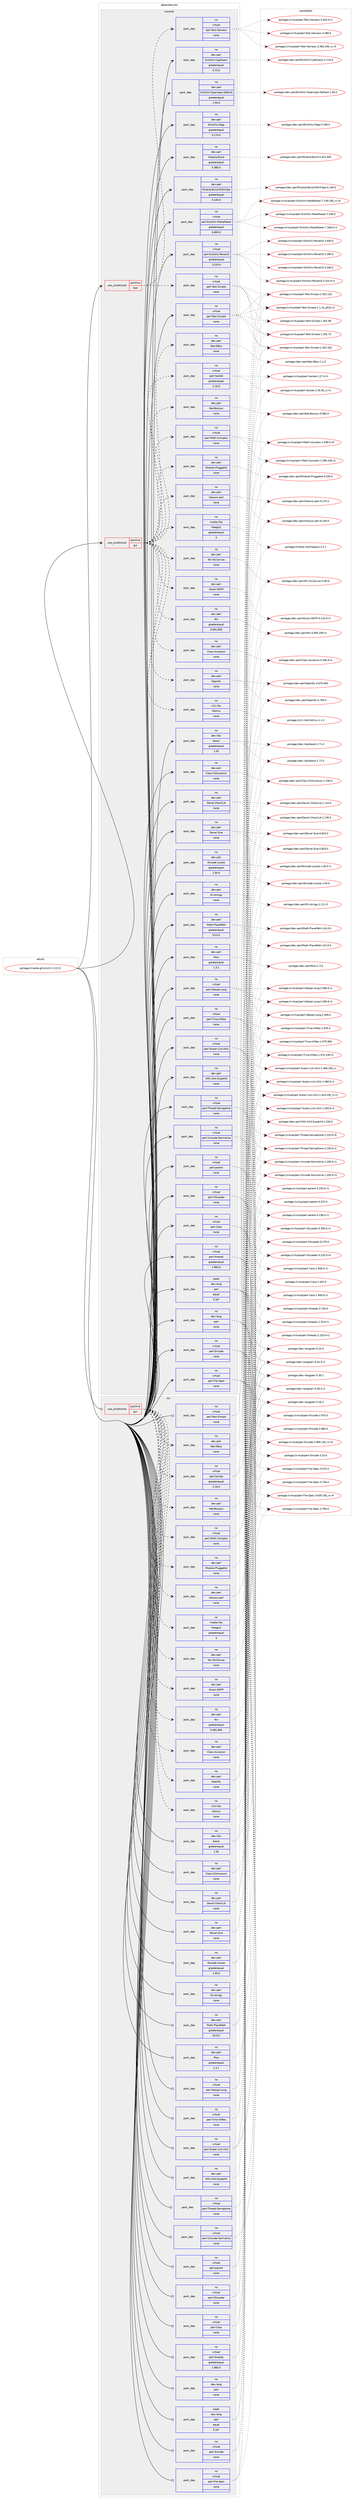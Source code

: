 digraph prolog {

# *************
# Graph options
# *************

newrank=true;
concentrate=true;
compound=true;
graph [rankdir=LR,fontname=Helvetica,fontsize=10,ranksep=1.5];#, ranksep=2.5, nodesep=0.2];
edge  [arrowhead=vee];
node  [fontname=Helvetica,fontsize=10];

# **********
# The ebuild
# **********

subgraph cluster_leftcol {
color=gray;
label=<<i>ebuild</i>>;
id [label="portage://media-gfx/slic3r-1.3.0-r1", color=red, width=4, href="../media-gfx/slic3r-1.3.0-r1.svg"];
}

# ****************
# The dependencies
# ****************

subgraph cluster_midcol {
color=gray;
label=<<i>dependencies</i>>;
subgraph cluster_compile {
fillcolor="#eeeeee";
style=filled;
label=<<i>compile</i>>;
subgraph cond49985 {
dependency217601 [label=<<TABLE BORDER="0" CELLBORDER="1" CELLSPACING="0" CELLPADDING="4"><TR><TD ROWSPAN="3" CELLPADDING="10">use_conditional</TD></TR><TR><TD>positive</TD></TR><TR><TD>gui</TD></TR></TABLE>>, shape=none, color=red];
subgraph pack164242 {
dependency217602 [label=<<TABLE BORDER="0" CELLBORDER="1" CELLSPACING="0" CELLPADDING="4" WIDTH="220"><TR><TD ROWSPAN="6" CELLPADDING="30">pack_dep</TD></TR><TR><TD WIDTH="110">no</TD></TR><TR><TD>dev-perl</TD></TR><TR><TD>Class-Accessor</TD></TR><TR><TD>none</TD></TR><TR><TD></TD></TR></TABLE>>, shape=none, color=blue];
}
dependency217601:e -> dependency217602:w [weight=20,style="dashed",arrowhead="vee"];
subgraph pack164243 {
dependency217603 [label=<<TABLE BORDER="0" CELLBORDER="1" CELLSPACING="0" CELLPADDING="4" WIDTH="220"><TR><TD ROWSPAN="6" CELLPADDING="30">pack_dep</TD></TR><TR><TD WIDTH="110">no</TD></TR><TR><TD>dev-perl</TD></TR><TR><TD>Growl-GNTP</TD></TR><TR><TD>none</TD></TR><TR><TD></TD></TR></TABLE>>, shape=none, color=blue];
}
dependency217601:e -> dependency217603:w [weight=20,style="dashed",arrowhead="vee"];
subgraph pack164244 {
dependency217604 [label=<<TABLE BORDER="0" CELLBORDER="1" CELLSPACING="0" CELLPADDING="4" WIDTH="220"><TR><TD ROWSPAN="6" CELLPADDING="30">pack_dep</TD></TR><TR><TD WIDTH="110">no</TD></TR><TR><TD>dev-perl</TD></TR><TR><TD>libwww-perl</TD></TR><TR><TD>none</TD></TR><TR><TD></TD></TR></TABLE>>, shape=none, color=blue];
}
dependency217601:e -> dependency217604:w [weight=20,style="dashed",arrowhead="vee"];
subgraph pack164245 {
dependency217605 [label=<<TABLE BORDER="0" CELLBORDER="1" CELLSPACING="0" CELLPADDING="4" WIDTH="220"><TR><TD ROWSPAN="6" CELLPADDING="30">pack_dep</TD></TR><TR><TD WIDTH="110">no</TD></TR><TR><TD>dev-perl</TD></TR><TR><TD>Module-Pluggable</TD></TR><TR><TD>none</TD></TR><TR><TD></TD></TR></TABLE>>, shape=none, color=blue];
}
dependency217601:e -> dependency217605:w [weight=20,style="dashed",arrowhead="vee"];
subgraph pack164246 {
dependency217606 [label=<<TABLE BORDER="0" CELLBORDER="1" CELLSPACING="0" CELLPADDING="4" WIDTH="220"><TR><TD ROWSPAN="6" CELLPADDING="30">pack_dep</TD></TR><TR><TD WIDTH="110">no</TD></TR><TR><TD>dev-perl</TD></TR><TR><TD>Net-Bonjour</TD></TR><TR><TD>none</TD></TR><TR><TD></TD></TR></TABLE>>, shape=none, color=blue];
}
dependency217601:e -> dependency217606:w [weight=20,style="dashed",arrowhead="vee"];
subgraph pack164247 {
dependency217607 [label=<<TABLE BORDER="0" CELLBORDER="1" CELLSPACING="0" CELLPADDING="4" WIDTH="220"><TR><TD ROWSPAN="6" CELLPADDING="30">pack_dep</TD></TR><TR><TD WIDTH="110">no</TD></TR><TR><TD>dev-perl</TD></TR><TR><TD>Net-DBus</TD></TR><TR><TD>none</TD></TR><TR><TD></TD></TR></TABLE>>, shape=none, color=blue];
}
dependency217601:e -> dependency217607:w [weight=20,style="dashed",arrowhead="vee"];
subgraph pack164248 {
dependency217608 [label=<<TABLE BORDER="0" CELLBORDER="1" CELLSPACING="0" CELLPADDING="4" WIDTH="220"><TR><TD ROWSPAN="6" CELLPADDING="30">pack_dep</TD></TR><TR><TD WIDTH="110">no</TD></TR><TR><TD>dev-perl</TD></TR><TR><TD>OpenGL</TD></TR><TR><TD>none</TD></TR><TR><TD></TD></TR></TABLE>>, shape=none, color=blue];
}
dependency217601:e -> dependency217608:w [weight=20,style="dashed",arrowhead="vee"];
subgraph pack164249 {
dependency217609 [label=<<TABLE BORDER="0" CELLBORDER="1" CELLSPACING="0" CELLPADDING="4" WIDTH="220"><TR><TD ROWSPAN="6" CELLPADDING="30">pack_dep</TD></TR><TR><TD WIDTH="110">no</TD></TR><TR><TD>dev-perl</TD></TR><TR><TD>Wx</TD></TR><TR><TD>greaterequal</TD></TR><TR><TD>0.991.800</TD></TR></TABLE>>, shape=none, color=blue];
}
dependency217601:e -> dependency217609:w [weight=20,style="dashed",arrowhead="vee"];
subgraph pack164250 {
dependency217610 [label=<<TABLE BORDER="0" CELLBORDER="1" CELLSPACING="0" CELLPADDING="4" WIDTH="220"><TR><TD ROWSPAN="6" CELLPADDING="30">pack_dep</TD></TR><TR><TD WIDTH="110">no</TD></TR><TR><TD>dev-perl</TD></TR><TR><TD>Wx-GLCanvas</TD></TR><TR><TD>none</TD></TR><TR><TD></TD></TR></TABLE>>, shape=none, color=blue];
}
dependency217601:e -> dependency217610:w [weight=20,style="dashed",arrowhead="vee"];
subgraph pack164251 {
dependency217611 [label=<<TABLE BORDER="0" CELLBORDER="1" CELLSPACING="0" CELLPADDING="4" WIDTH="220"><TR><TD ROWSPAN="6" CELLPADDING="30">pack_dep</TD></TR><TR><TD WIDTH="110">no</TD></TR><TR><TD>media-libs</TD></TR><TR><TD>freeglut</TD></TR><TR><TD>greaterequal</TD></TR><TR><TD>3</TD></TR></TABLE>>, shape=none, color=blue];
}
dependency217601:e -> dependency217611:w [weight=20,style="dashed",arrowhead="vee"];
subgraph pack164252 {
dependency217612 [label=<<TABLE BORDER="0" CELLBORDER="1" CELLSPACING="0" CELLPADDING="4" WIDTH="220"><TR><TD ROWSPAN="6" CELLPADDING="30">pack_dep</TD></TR><TR><TD WIDTH="110">no</TD></TR><TR><TD>virtual</TD></TR><TR><TD>perl-Math-Complex</TD></TR><TR><TD>none</TD></TR><TR><TD></TD></TR></TABLE>>, shape=none, color=blue];
}
dependency217601:e -> dependency217612:w [weight=20,style="dashed",arrowhead="vee"];
subgraph pack164253 {
dependency217613 [label=<<TABLE BORDER="0" CELLBORDER="1" CELLSPACING="0" CELLPADDING="4" WIDTH="220"><TR><TD ROWSPAN="6" CELLPADDING="30">pack_dep</TD></TR><TR><TD WIDTH="110">no</TD></TR><TR><TD>virtual</TD></TR><TR><TD>perl-Socket</TD></TR><TR><TD>greaterequal</TD></TR><TR><TD>2.16.0</TD></TR></TABLE>>, shape=none, color=blue];
}
dependency217601:e -> dependency217613:w [weight=20,style="dashed",arrowhead="vee"];
subgraph pack164254 {
dependency217614 [label=<<TABLE BORDER="0" CELLBORDER="1" CELLSPACING="0" CELLPADDING="4" WIDTH="220"><TR><TD ROWSPAN="6" CELLPADDING="30">pack_dep</TD></TR><TR><TD WIDTH="110">no</TD></TR><TR><TD>x11-libs</TD></TR><TR><TD>libXmu</TD></TR><TR><TD>none</TD></TR><TR><TD></TD></TR></TABLE>>, shape=none, color=blue];
}
dependency217601:e -> dependency217614:w [weight=20,style="dashed",arrowhead="vee"];
}
id:e -> dependency217601:w [weight=20,style="solid",arrowhead="vee"];
subgraph cond49986 {
dependency217615 [label=<<TABLE BORDER="0" CELLBORDER="1" CELLSPACING="0" CELLPADDING="4"><TR><TD ROWSPAN="3" CELLPADDING="10">use_conditional</TD></TR><TR><TD>positive</TD></TR><TR><TD>test</TD></TR></TABLE>>, shape=none, color=red];
subgraph pack164255 {
dependency217616 [label=<<TABLE BORDER="0" CELLBORDER="1" CELLSPACING="0" CELLPADDING="4" WIDTH="220"><TR><TD ROWSPAN="6" CELLPADDING="30">pack_dep</TD></TR><TR><TD WIDTH="110">no</TD></TR><TR><TD>virtual</TD></TR><TR><TD>perl-Test-Harness</TD></TR><TR><TD>none</TD></TR><TR><TD></TD></TR></TABLE>>, shape=none, color=blue];
}
dependency217615:e -> dependency217616:w [weight=20,style="dashed",arrowhead="vee"];
subgraph pack164256 {
dependency217617 [label=<<TABLE BORDER="0" CELLBORDER="1" CELLSPACING="0" CELLPADDING="4" WIDTH="220"><TR><TD ROWSPAN="6" CELLPADDING="30">pack_dep</TD></TR><TR><TD WIDTH="110">no</TD></TR><TR><TD>virtual</TD></TR><TR><TD>perl-Test-Simple</TD></TR><TR><TD>none</TD></TR><TR><TD></TD></TR></TABLE>>, shape=none, color=blue];
}
dependency217615:e -> dependency217617:w [weight=20,style="dashed",arrowhead="vee"];
}
id:e -> dependency217615:w [weight=20,style="solid",arrowhead="vee"];
subgraph pack164257 {
dependency217618 [label=<<TABLE BORDER="0" CELLBORDER="1" CELLSPACING="0" CELLPADDING="4" WIDTH="220"><TR><TD ROWSPAN="6" CELLPADDING="30">pack_dep</TD></TR><TR><TD WIDTH="110">no</TD></TR><TR><TD>dev-lang</TD></TR><TR><TD>perl</TD></TR><TR><TD>none</TD></TR><TR><TD></TD></TR></TABLE>>, shape=none, color=blue];
}
id:e -> dependency217618:w [weight=20,style="solid",arrowhead="vee"];
subgraph pack164258 {
dependency217619 [label=<<TABLE BORDER="0" CELLBORDER="1" CELLSPACING="0" CELLPADDING="4" WIDTH="220"><TR><TD ROWSPAN="6" CELLPADDING="30">pack_dep</TD></TR><TR><TD WIDTH="110">no</TD></TR><TR><TD>dev-libs</TD></TR><TR><TD>boost</TD></TR><TR><TD>greaterequal</TD></TR><TR><TD>1.55</TD></TR></TABLE>>, shape=none, color=blue];
}
id:e -> dependency217619:w [weight=20,style="solid",arrowhead="vee"];
subgraph pack164259 {
dependency217620 [label=<<TABLE BORDER="0" CELLBORDER="1" CELLSPACING="0" CELLPADDING="4" WIDTH="220"><TR><TD ROWSPAN="6" CELLPADDING="30">pack_dep</TD></TR><TR><TD WIDTH="110">no</TD></TR><TR><TD>dev-perl</TD></TR><TR><TD>Class-XSAccessor</TD></TR><TR><TD>none</TD></TR><TR><TD></TD></TR></TABLE>>, shape=none, color=blue];
}
id:e -> dependency217620:w [weight=20,style="solid",arrowhead="vee"];
subgraph pack164260 {
dependency217621 [label=<<TABLE BORDER="0" CELLBORDER="1" CELLSPACING="0" CELLPADDING="4" WIDTH="220"><TR><TD ROWSPAN="6" CELLPADDING="30">pack_dep</TD></TR><TR><TD WIDTH="110">no</TD></TR><TR><TD>dev-perl</TD></TR><TR><TD>Devel-CheckLib</TD></TR><TR><TD>none</TD></TR><TR><TD></TD></TR></TABLE>>, shape=none, color=blue];
}
id:e -> dependency217621:w [weight=20,style="solid",arrowhead="vee"];
subgraph pack164261 {
dependency217622 [label=<<TABLE BORDER="0" CELLBORDER="1" CELLSPACING="0" CELLPADDING="4" WIDTH="220"><TR><TD ROWSPAN="6" CELLPADDING="30">pack_dep</TD></TR><TR><TD WIDTH="110">no</TD></TR><TR><TD>dev-perl</TD></TR><TR><TD>Devel-Size</TD></TR><TR><TD>none</TD></TR><TR><TD></TD></TR></TABLE>>, shape=none, color=blue];
}
id:e -> dependency217622:w [weight=20,style="solid",arrowhead="vee"];
subgraph pack164262 {
dependency217623 [label=<<TABLE BORDER="0" CELLBORDER="1" CELLSPACING="0" CELLPADDING="4" WIDTH="220"><TR><TD ROWSPAN="6" CELLPADDING="30">pack_dep</TD></TR><TR><TD WIDTH="110">no</TD></TR><TR><TD>dev-perl</TD></TR><TR><TD>Encode-Locale</TD></TR><TR><TD>greaterequal</TD></TR><TR><TD>1.50.0</TD></TR></TABLE>>, shape=none, color=blue];
}
id:e -> dependency217623:w [weight=20,style="solid",arrowhead="vee"];
subgraph pack164263 {
dependency217624 [label=<<TABLE BORDER="0" CELLBORDER="1" CELLSPACING="0" CELLPADDING="4" WIDTH="220"><TR><TD ROWSPAN="6" CELLPADDING="30">pack_dep</TD></TR><TR><TD WIDTH="110">no</TD></TR><TR><TD>dev-perl</TD></TR><TR><TD>ExtUtils-CppGuess</TD></TR><TR><TD>greaterequal</TD></TR><TR><TD>0.70.0</TD></TR></TABLE>>, shape=none, color=blue];
}
id:e -> dependency217624:w [weight=20,style="solid",arrowhead="vee"];
subgraph pack164264 {
dependency217625 [label=<<TABLE BORDER="0" CELLBORDER="1" CELLSPACING="0" CELLPADDING="4" WIDTH="220"><TR><TD ROWSPAN="6" CELLPADDING="30">pack_dep</TD></TR><TR><TD WIDTH="110">no</TD></TR><TR><TD>dev-perl</TD></TR><TR><TD>ExtUtils-Typemaps-Default</TD></TR><TR><TD>greaterequal</TD></TR><TR><TD>1.50.0</TD></TR></TABLE>>, shape=none, color=blue];
}
id:e -> dependency217625:w [weight=20,style="solid",arrowhead="vee"];
subgraph pack164265 {
dependency217626 [label=<<TABLE BORDER="0" CELLBORDER="1" CELLSPACING="0" CELLPADDING="4" WIDTH="220"><TR><TD ROWSPAN="6" CELLPADDING="30">pack_dep</TD></TR><TR><TD WIDTH="110">no</TD></TR><TR><TD>dev-perl</TD></TR><TR><TD>ExtUtils-XSpp</TD></TR><TR><TD>greaterequal</TD></TR><TR><TD>0.170.0</TD></TR></TABLE>>, shape=none, color=blue];
}
id:e -> dependency217626:w [weight=20,style="solid",arrowhead="vee"];
subgraph pack164266 {
dependency217627 [label=<<TABLE BORDER="0" CELLBORDER="1" CELLSPACING="0" CELLPADDING="4" WIDTH="220"><TR><TD ROWSPAN="6" CELLPADDING="30">pack_dep</TD></TR><TR><TD WIDTH="110">no</TD></TR><TR><TD>dev-perl</TD></TR><TR><TD>IO-stringy</TD></TR><TR><TD>none</TD></TR><TR><TD></TD></TR></TABLE>>, shape=none, color=blue];
}
id:e -> dependency217627:w [weight=20,style="solid",arrowhead="vee"];
subgraph pack164267 {
dependency217628 [label=<<TABLE BORDER="0" CELLBORDER="1" CELLSPACING="0" CELLPADDING="4" WIDTH="220"><TR><TD ROWSPAN="6" CELLPADDING="30">pack_dep</TD></TR><TR><TD WIDTH="110">no</TD></TR><TR><TD>dev-perl</TD></TR><TR><TD>Math-PlanePath</TD></TR><TR><TD>greaterequal</TD></TR><TR><TD>53.0.0</TD></TR></TABLE>>, shape=none, color=blue];
}
id:e -> dependency217628:w [weight=20,style="solid",arrowhead="vee"];
subgraph pack164268 {
dependency217629 [label=<<TABLE BORDER="0" CELLBORDER="1" CELLSPACING="0" CELLPADDING="4" WIDTH="220"><TR><TD ROWSPAN="6" CELLPADDING="30">pack_dep</TD></TR><TR><TD WIDTH="110">no</TD></TR><TR><TD>dev-perl</TD></TR><TR><TD>Module-Build</TD></TR><TR><TD>greaterequal</TD></TR><TR><TD>0.380.0</TD></TR></TABLE>>, shape=none, color=blue];
}
id:e -> dependency217629:w [weight=20,style="solid",arrowhead="vee"];
subgraph pack164269 {
dependency217630 [label=<<TABLE BORDER="0" CELLBORDER="1" CELLSPACING="0" CELLPADDING="4" WIDTH="220"><TR><TD ROWSPAN="6" CELLPADDING="30">pack_dep</TD></TR><TR><TD WIDTH="110">no</TD></TR><TR><TD>dev-perl</TD></TR><TR><TD>Module-Build-WithXSpp</TD></TR><TR><TD>greaterequal</TD></TR><TR><TD>0.140.0</TD></TR></TABLE>>, shape=none, color=blue];
}
id:e -> dependency217630:w [weight=20,style="solid",arrowhead="vee"];
subgraph pack164270 {
dependency217631 [label=<<TABLE BORDER="0" CELLBORDER="1" CELLSPACING="0" CELLPADDING="4" WIDTH="220"><TR><TD ROWSPAN="6" CELLPADDING="30">pack_dep</TD></TR><TR><TD WIDTH="110">no</TD></TR><TR><TD>dev-perl</TD></TR><TR><TD>Moo</TD></TR><TR><TD>greaterequal</TD></TR><TR><TD>1.3.1</TD></TR></TABLE>>, shape=none, color=blue];
}
id:e -> dependency217631:w [weight=20,style="solid",arrowhead="vee"];
subgraph pack164271 {
dependency217632 [label=<<TABLE BORDER="0" CELLBORDER="1" CELLSPACING="0" CELLPADDING="4" WIDTH="220"><TR><TD ROWSPAN="6" CELLPADDING="30">pack_dep</TD></TR><TR><TD WIDTH="110">no</TD></TR><TR><TD>dev-perl</TD></TR><TR><TD>XML-SAX-ExpatXS</TD></TR><TR><TD>none</TD></TR><TR><TD></TD></TR></TABLE>>, shape=none, color=blue];
}
id:e -> dependency217632:w [weight=20,style="solid",arrowhead="vee"];
subgraph pack164272 {
dependency217633 [label=<<TABLE BORDER="0" CELLBORDER="1" CELLSPACING="0" CELLPADDING="4" WIDTH="220"><TR><TD ROWSPAN="6" CELLPADDING="30">pack_dep</TD></TR><TR><TD WIDTH="110">no</TD></TR><TR><TD>virtual</TD></TR><TR><TD>perl-Carp</TD></TR><TR><TD>none</TD></TR><TR><TD></TD></TR></TABLE>>, shape=none, color=blue];
}
id:e -> dependency217633:w [weight=20,style="solid",arrowhead="vee"];
subgraph pack164273 {
dependency217634 [label=<<TABLE BORDER="0" CELLBORDER="1" CELLSPACING="0" CELLPADDING="4" WIDTH="220"><TR><TD ROWSPAN="6" CELLPADDING="30">pack_dep</TD></TR><TR><TD WIDTH="110">no</TD></TR><TR><TD>virtual</TD></TR><TR><TD>perl-Encode</TD></TR><TR><TD>none</TD></TR><TR><TD></TD></TR></TABLE>>, shape=none, color=blue];
}
id:e -> dependency217634:w [weight=20,style="solid",arrowhead="vee"];
subgraph pack164274 {
dependency217635 [label=<<TABLE BORDER="0" CELLBORDER="1" CELLSPACING="0" CELLPADDING="4" WIDTH="220"><TR><TD ROWSPAN="6" CELLPADDING="30">pack_dep</TD></TR><TR><TD WIDTH="110">no</TD></TR><TR><TD>virtual</TD></TR><TR><TD>perl-ExtUtils-MakeMaker</TD></TR><TR><TD>greaterequal</TD></TR><TR><TD>6.800.0</TD></TR></TABLE>>, shape=none, color=blue];
}
id:e -> dependency217635:w [weight=20,style="solid",arrowhead="vee"];
subgraph pack164275 {
dependency217636 [label=<<TABLE BORDER="0" CELLBORDER="1" CELLSPACING="0" CELLPADDING="4" WIDTH="220"><TR><TD ROWSPAN="6" CELLPADDING="30">pack_dep</TD></TR><TR><TD WIDTH="110">no</TD></TR><TR><TD>virtual</TD></TR><TR><TD>perl-ExtUtils-ParseXS</TD></TR><TR><TD>greaterequal</TD></TR><TR><TD>3.220.0</TD></TR></TABLE>>, shape=none, color=blue];
}
id:e -> dependency217636:w [weight=20,style="solid",arrowhead="vee"];
subgraph pack164276 {
dependency217637 [label=<<TABLE BORDER="0" CELLBORDER="1" CELLSPACING="0" CELLPADDING="4" WIDTH="220"><TR><TD ROWSPAN="6" CELLPADDING="30">pack_dep</TD></TR><TR><TD WIDTH="110">no</TD></TR><TR><TD>virtual</TD></TR><TR><TD>perl-File-Spec</TD></TR><TR><TD>none</TD></TR><TR><TD></TD></TR></TABLE>>, shape=none, color=blue];
}
id:e -> dependency217637:w [weight=20,style="solid",arrowhead="vee"];
subgraph pack164277 {
dependency217638 [label=<<TABLE BORDER="0" CELLBORDER="1" CELLSPACING="0" CELLPADDING="4" WIDTH="220"><TR><TD ROWSPAN="6" CELLPADDING="30">pack_dep</TD></TR><TR><TD WIDTH="110">no</TD></TR><TR><TD>virtual</TD></TR><TR><TD>perl-Getopt-Long</TD></TR><TR><TD>none</TD></TR><TR><TD></TD></TR></TABLE>>, shape=none, color=blue];
}
id:e -> dependency217638:w [weight=20,style="solid",arrowhead="vee"];
subgraph pack164278 {
dependency217639 [label=<<TABLE BORDER="0" CELLBORDER="1" CELLSPACING="0" CELLPADDING="4" WIDTH="220"><TR><TD ROWSPAN="6" CELLPADDING="30">pack_dep</TD></TR><TR><TD WIDTH="110">no</TD></TR><TR><TD>virtual</TD></TR><TR><TD>perl-Scalar-List-Utils</TD></TR><TR><TD>none</TD></TR><TR><TD></TD></TR></TABLE>>, shape=none, color=blue];
}
id:e -> dependency217639:w [weight=20,style="solid",arrowhead="vee"];
subgraph pack164279 {
dependency217640 [label=<<TABLE BORDER="0" CELLBORDER="1" CELLSPACING="0" CELLPADDING="4" WIDTH="220"><TR><TD ROWSPAN="6" CELLPADDING="30">pack_dep</TD></TR><TR><TD WIDTH="110">no</TD></TR><TR><TD>virtual</TD></TR><TR><TD>perl-Test-Simple</TD></TR><TR><TD>none</TD></TR><TR><TD></TD></TR></TABLE>>, shape=none, color=blue];
}
id:e -> dependency217640:w [weight=20,style="solid",arrowhead="vee"];
subgraph pack164280 {
dependency217641 [label=<<TABLE BORDER="0" CELLBORDER="1" CELLSPACING="0" CELLPADDING="4" WIDTH="220"><TR><TD ROWSPAN="6" CELLPADDING="30">pack_dep</TD></TR><TR><TD WIDTH="110">no</TD></TR><TR><TD>virtual</TD></TR><TR><TD>perl-Thread-Semaphore</TD></TR><TR><TD>none</TD></TR><TR><TD></TD></TR></TABLE>>, shape=none, color=blue];
}
id:e -> dependency217641:w [weight=20,style="solid",arrowhead="vee"];
subgraph pack164281 {
dependency217642 [label=<<TABLE BORDER="0" CELLBORDER="1" CELLSPACING="0" CELLPADDING="4" WIDTH="220"><TR><TD ROWSPAN="6" CELLPADDING="30">pack_dep</TD></TR><TR><TD WIDTH="110">no</TD></TR><TR><TD>virtual</TD></TR><TR><TD>perl-Time-HiRes</TD></TR><TR><TD>none</TD></TR><TR><TD></TD></TR></TABLE>>, shape=none, color=blue];
}
id:e -> dependency217642:w [weight=20,style="solid",arrowhead="vee"];
subgraph pack164282 {
dependency217643 [label=<<TABLE BORDER="0" CELLBORDER="1" CELLSPACING="0" CELLPADDING="4" WIDTH="220"><TR><TD ROWSPAN="6" CELLPADDING="30">pack_dep</TD></TR><TR><TD WIDTH="110">no</TD></TR><TR><TD>virtual</TD></TR><TR><TD>perl-Unicode-Normalize</TD></TR><TR><TD>none</TD></TR><TR><TD></TD></TR></TABLE>>, shape=none, color=blue];
}
id:e -> dependency217643:w [weight=20,style="solid",arrowhead="vee"];
subgraph pack164283 {
dependency217644 [label=<<TABLE BORDER="0" CELLBORDER="1" CELLSPACING="0" CELLPADDING="4" WIDTH="220"><TR><TD ROWSPAN="6" CELLPADDING="30">pack_dep</TD></TR><TR><TD WIDTH="110">no</TD></TR><TR><TD>virtual</TD></TR><TR><TD>perl-XSLoader</TD></TR><TR><TD>none</TD></TR><TR><TD></TD></TR></TABLE>>, shape=none, color=blue];
}
id:e -> dependency217644:w [weight=20,style="solid",arrowhead="vee"];
subgraph pack164284 {
dependency217645 [label=<<TABLE BORDER="0" CELLBORDER="1" CELLSPACING="0" CELLPADDING="4" WIDTH="220"><TR><TD ROWSPAN="6" CELLPADDING="30">pack_dep</TD></TR><TR><TD WIDTH="110">no</TD></TR><TR><TD>virtual</TD></TR><TR><TD>perl-parent</TD></TR><TR><TD>none</TD></TR><TR><TD></TD></TR></TABLE>>, shape=none, color=blue];
}
id:e -> dependency217645:w [weight=20,style="solid",arrowhead="vee"];
subgraph pack164285 {
dependency217646 [label=<<TABLE BORDER="0" CELLBORDER="1" CELLSPACING="0" CELLPADDING="4" WIDTH="220"><TR><TD ROWSPAN="6" CELLPADDING="30">pack_dep</TD></TR><TR><TD WIDTH="110">no</TD></TR><TR><TD>virtual</TD></TR><TR><TD>perl-threads</TD></TR><TR><TD>greaterequal</TD></TR><TR><TD>1.960.0</TD></TR></TABLE>>, shape=none, color=blue];
}
id:e -> dependency217646:w [weight=20,style="solid",arrowhead="vee"];
subgraph pack164286 {
dependency217647 [label=<<TABLE BORDER="0" CELLBORDER="1" CELLSPACING="0" CELLPADDING="4" WIDTH="220"><TR><TD ROWSPAN="6" CELLPADDING="30">pack_dep</TD></TR><TR><TD WIDTH="110">weak</TD></TR><TR><TD>dev-lang</TD></TR><TR><TD>perl</TD></TR><TR><TD>equal</TD></TR><TR><TD>5.16*</TD></TR></TABLE>>, shape=none, color=blue];
}
id:e -> dependency217647:w [weight=20,style="solid",arrowhead="vee"];
}
subgraph cluster_compileandrun {
fillcolor="#eeeeee";
style=filled;
label=<<i>compile and run</i>>;
}
subgraph cluster_run {
fillcolor="#eeeeee";
style=filled;
label=<<i>run</i>>;
subgraph cond49987 {
dependency217648 [label=<<TABLE BORDER="0" CELLBORDER="1" CELLSPACING="0" CELLPADDING="4"><TR><TD ROWSPAN="3" CELLPADDING="10">use_conditional</TD></TR><TR><TD>positive</TD></TR><TR><TD>gui</TD></TR></TABLE>>, shape=none, color=red];
subgraph pack164287 {
dependency217649 [label=<<TABLE BORDER="0" CELLBORDER="1" CELLSPACING="0" CELLPADDING="4" WIDTH="220"><TR><TD ROWSPAN="6" CELLPADDING="30">pack_dep</TD></TR><TR><TD WIDTH="110">no</TD></TR><TR><TD>dev-perl</TD></TR><TR><TD>Class-Accessor</TD></TR><TR><TD>none</TD></TR><TR><TD></TD></TR></TABLE>>, shape=none, color=blue];
}
dependency217648:e -> dependency217649:w [weight=20,style="dashed",arrowhead="vee"];
subgraph pack164288 {
dependency217650 [label=<<TABLE BORDER="0" CELLBORDER="1" CELLSPACING="0" CELLPADDING="4" WIDTH="220"><TR><TD ROWSPAN="6" CELLPADDING="30">pack_dep</TD></TR><TR><TD WIDTH="110">no</TD></TR><TR><TD>dev-perl</TD></TR><TR><TD>Growl-GNTP</TD></TR><TR><TD>none</TD></TR><TR><TD></TD></TR></TABLE>>, shape=none, color=blue];
}
dependency217648:e -> dependency217650:w [weight=20,style="dashed",arrowhead="vee"];
subgraph pack164289 {
dependency217651 [label=<<TABLE BORDER="0" CELLBORDER="1" CELLSPACING="0" CELLPADDING="4" WIDTH="220"><TR><TD ROWSPAN="6" CELLPADDING="30">pack_dep</TD></TR><TR><TD WIDTH="110">no</TD></TR><TR><TD>dev-perl</TD></TR><TR><TD>libwww-perl</TD></TR><TR><TD>none</TD></TR><TR><TD></TD></TR></TABLE>>, shape=none, color=blue];
}
dependency217648:e -> dependency217651:w [weight=20,style="dashed",arrowhead="vee"];
subgraph pack164290 {
dependency217652 [label=<<TABLE BORDER="0" CELLBORDER="1" CELLSPACING="0" CELLPADDING="4" WIDTH="220"><TR><TD ROWSPAN="6" CELLPADDING="30">pack_dep</TD></TR><TR><TD WIDTH="110">no</TD></TR><TR><TD>dev-perl</TD></TR><TR><TD>Module-Pluggable</TD></TR><TR><TD>none</TD></TR><TR><TD></TD></TR></TABLE>>, shape=none, color=blue];
}
dependency217648:e -> dependency217652:w [weight=20,style="dashed",arrowhead="vee"];
subgraph pack164291 {
dependency217653 [label=<<TABLE BORDER="0" CELLBORDER="1" CELLSPACING="0" CELLPADDING="4" WIDTH="220"><TR><TD ROWSPAN="6" CELLPADDING="30">pack_dep</TD></TR><TR><TD WIDTH="110">no</TD></TR><TR><TD>dev-perl</TD></TR><TR><TD>Net-Bonjour</TD></TR><TR><TD>none</TD></TR><TR><TD></TD></TR></TABLE>>, shape=none, color=blue];
}
dependency217648:e -> dependency217653:w [weight=20,style="dashed",arrowhead="vee"];
subgraph pack164292 {
dependency217654 [label=<<TABLE BORDER="0" CELLBORDER="1" CELLSPACING="0" CELLPADDING="4" WIDTH="220"><TR><TD ROWSPAN="6" CELLPADDING="30">pack_dep</TD></TR><TR><TD WIDTH="110">no</TD></TR><TR><TD>dev-perl</TD></TR><TR><TD>Net-DBus</TD></TR><TR><TD>none</TD></TR><TR><TD></TD></TR></TABLE>>, shape=none, color=blue];
}
dependency217648:e -> dependency217654:w [weight=20,style="dashed",arrowhead="vee"];
subgraph pack164293 {
dependency217655 [label=<<TABLE BORDER="0" CELLBORDER="1" CELLSPACING="0" CELLPADDING="4" WIDTH="220"><TR><TD ROWSPAN="6" CELLPADDING="30">pack_dep</TD></TR><TR><TD WIDTH="110">no</TD></TR><TR><TD>dev-perl</TD></TR><TR><TD>OpenGL</TD></TR><TR><TD>none</TD></TR><TR><TD></TD></TR></TABLE>>, shape=none, color=blue];
}
dependency217648:e -> dependency217655:w [weight=20,style="dashed",arrowhead="vee"];
subgraph pack164294 {
dependency217656 [label=<<TABLE BORDER="0" CELLBORDER="1" CELLSPACING="0" CELLPADDING="4" WIDTH="220"><TR><TD ROWSPAN="6" CELLPADDING="30">pack_dep</TD></TR><TR><TD WIDTH="110">no</TD></TR><TR><TD>dev-perl</TD></TR><TR><TD>Wx</TD></TR><TR><TD>greaterequal</TD></TR><TR><TD>0.991.800</TD></TR></TABLE>>, shape=none, color=blue];
}
dependency217648:e -> dependency217656:w [weight=20,style="dashed",arrowhead="vee"];
subgraph pack164295 {
dependency217657 [label=<<TABLE BORDER="0" CELLBORDER="1" CELLSPACING="0" CELLPADDING="4" WIDTH="220"><TR><TD ROWSPAN="6" CELLPADDING="30">pack_dep</TD></TR><TR><TD WIDTH="110">no</TD></TR><TR><TD>dev-perl</TD></TR><TR><TD>Wx-GLCanvas</TD></TR><TR><TD>none</TD></TR><TR><TD></TD></TR></TABLE>>, shape=none, color=blue];
}
dependency217648:e -> dependency217657:w [weight=20,style="dashed",arrowhead="vee"];
subgraph pack164296 {
dependency217658 [label=<<TABLE BORDER="0" CELLBORDER="1" CELLSPACING="0" CELLPADDING="4" WIDTH="220"><TR><TD ROWSPAN="6" CELLPADDING="30">pack_dep</TD></TR><TR><TD WIDTH="110">no</TD></TR><TR><TD>media-libs</TD></TR><TR><TD>freeglut</TD></TR><TR><TD>greaterequal</TD></TR><TR><TD>3</TD></TR></TABLE>>, shape=none, color=blue];
}
dependency217648:e -> dependency217658:w [weight=20,style="dashed",arrowhead="vee"];
subgraph pack164297 {
dependency217659 [label=<<TABLE BORDER="0" CELLBORDER="1" CELLSPACING="0" CELLPADDING="4" WIDTH="220"><TR><TD ROWSPAN="6" CELLPADDING="30">pack_dep</TD></TR><TR><TD WIDTH="110">no</TD></TR><TR><TD>virtual</TD></TR><TR><TD>perl-Math-Complex</TD></TR><TR><TD>none</TD></TR><TR><TD></TD></TR></TABLE>>, shape=none, color=blue];
}
dependency217648:e -> dependency217659:w [weight=20,style="dashed",arrowhead="vee"];
subgraph pack164298 {
dependency217660 [label=<<TABLE BORDER="0" CELLBORDER="1" CELLSPACING="0" CELLPADDING="4" WIDTH="220"><TR><TD ROWSPAN="6" CELLPADDING="30">pack_dep</TD></TR><TR><TD WIDTH="110">no</TD></TR><TR><TD>virtual</TD></TR><TR><TD>perl-Socket</TD></TR><TR><TD>greaterequal</TD></TR><TR><TD>2.16.0</TD></TR></TABLE>>, shape=none, color=blue];
}
dependency217648:e -> dependency217660:w [weight=20,style="dashed",arrowhead="vee"];
subgraph pack164299 {
dependency217661 [label=<<TABLE BORDER="0" CELLBORDER="1" CELLSPACING="0" CELLPADDING="4" WIDTH="220"><TR><TD ROWSPAN="6" CELLPADDING="30">pack_dep</TD></TR><TR><TD WIDTH="110">no</TD></TR><TR><TD>x11-libs</TD></TR><TR><TD>libXmu</TD></TR><TR><TD>none</TD></TR><TR><TD></TD></TR></TABLE>>, shape=none, color=blue];
}
dependency217648:e -> dependency217661:w [weight=20,style="dashed",arrowhead="vee"];
}
id:e -> dependency217648:w [weight=20,style="solid",arrowhead="odot"];
subgraph pack164300 {
dependency217662 [label=<<TABLE BORDER="0" CELLBORDER="1" CELLSPACING="0" CELLPADDING="4" WIDTH="220"><TR><TD ROWSPAN="6" CELLPADDING="30">pack_dep</TD></TR><TR><TD WIDTH="110">no</TD></TR><TR><TD>dev-lang</TD></TR><TR><TD>perl</TD></TR><TR><TD>none</TD></TR><TR><TD></TD></TR></TABLE>>, shape=none, color=blue];
}
id:e -> dependency217662:w [weight=20,style="solid",arrowhead="odot"];
subgraph pack164301 {
dependency217663 [label=<<TABLE BORDER="0" CELLBORDER="1" CELLSPACING="0" CELLPADDING="4" WIDTH="220"><TR><TD ROWSPAN="6" CELLPADDING="30">pack_dep</TD></TR><TR><TD WIDTH="110">no</TD></TR><TR><TD>dev-libs</TD></TR><TR><TD>boost</TD></TR><TR><TD>greaterequal</TD></TR><TR><TD>1.55</TD></TR></TABLE>>, shape=none, color=blue];
}
id:e -> dependency217663:w [weight=20,style="solid",arrowhead="odot"];
subgraph pack164302 {
dependency217664 [label=<<TABLE BORDER="0" CELLBORDER="1" CELLSPACING="0" CELLPADDING="4" WIDTH="220"><TR><TD ROWSPAN="6" CELLPADDING="30">pack_dep</TD></TR><TR><TD WIDTH="110">no</TD></TR><TR><TD>dev-perl</TD></TR><TR><TD>Class-XSAccessor</TD></TR><TR><TD>none</TD></TR><TR><TD></TD></TR></TABLE>>, shape=none, color=blue];
}
id:e -> dependency217664:w [weight=20,style="solid",arrowhead="odot"];
subgraph pack164303 {
dependency217665 [label=<<TABLE BORDER="0" CELLBORDER="1" CELLSPACING="0" CELLPADDING="4" WIDTH="220"><TR><TD ROWSPAN="6" CELLPADDING="30">pack_dep</TD></TR><TR><TD WIDTH="110">no</TD></TR><TR><TD>dev-perl</TD></TR><TR><TD>Devel-CheckLib</TD></TR><TR><TD>none</TD></TR><TR><TD></TD></TR></TABLE>>, shape=none, color=blue];
}
id:e -> dependency217665:w [weight=20,style="solid",arrowhead="odot"];
subgraph pack164304 {
dependency217666 [label=<<TABLE BORDER="0" CELLBORDER="1" CELLSPACING="0" CELLPADDING="4" WIDTH="220"><TR><TD ROWSPAN="6" CELLPADDING="30">pack_dep</TD></TR><TR><TD WIDTH="110">no</TD></TR><TR><TD>dev-perl</TD></TR><TR><TD>Devel-Size</TD></TR><TR><TD>none</TD></TR><TR><TD></TD></TR></TABLE>>, shape=none, color=blue];
}
id:e -> dependency217666:w [weight=20,style="solid",arrowhead="odot"];
subgraph pack164305 {
dependency217667 [label=<<TABLE BORDER="0" CELLBORDER="1" CELLSPACING="0" CELLPADDING="4" WIDTH="220"><TR><TD ROWSPAN="6" CELLPADDING="30">pack_dep</TD></TR><TR><TD WIDTH="110">no</TD></TR><TR><TD>dev-perl</TD></TR><TR><TD>Encode-Locale</TD></TR><TR><TD>greaterequal</TD></TR><TR><TD>1.50.0</TD></TR></TABLE>>, shape=none, color=blue];
}
id:e -> dependency217667:w [weight=20,style="solid",arrowhead="odot"];
subgraph pack164306 {
dependency217668 [label=<<TABLE BORDER="0" CELLBORDER="1" CELLSPACING="0" CELLPADDING="4" WIDTH="220"><TR><TD ROWSPAN="6" CELLPADDING="30">pack_dep</TD></TR><TR><TD WIDTH="110">no</TD></TR><TR><TD>dev-perl</TD></TR><TR><TD>IO-stringy</TD></TR><TR><TD>none</TD></TR><TR><TD></TD></TR></TABLE>>, shape=none, color=blue];
}
id:e -> dependency217668:w [weight=20,style="solid",arrowhead="odot"];
subgraph pack164307 {
dependency217669 [label=<<TABLE BORDER="0" CELLBORDER="1" CELLSPACING="0" CELLPADDING="4" WIDTH="220"><TR><TD ROWSPAN="6" CELLPADDING="30">pack_dep</TD></TR><TR><TD WIDTH="110">no</TD></TR><TR><TD>dev-perl</TD></TR><TR><TD>Math-PlanePath</TD></TR><TR><TD>greaterequal</TD></TR><TR><TD>53.0.0</TD></TR></TABLE>>, shape=none, color=blue];
}
id:e -> dependency217669:w [weight=20,style="solid",arrowhead="odot"];
subgraph pack164308 {
dependency217670 [label=<<TABLE BORDER="0" CELLBORDER="1" CELLSPACING="0" CELLPADDING="4" WIDTH="220"><TR><TD ROWSPAN="6" CELLPADDING="30">pack_dep</TD></TR><TR><TD WIDTH="110">no</TD></TR><TR><TD>dev-perl</TD></TR><TR><TD>Moo</TD></TR><TR><TD>greaterequal</TD></TR><TR><TD>1.3.1</TD></TR></TABLE>>, shape=none, color=blue];
}
id:e -> dependency217670:w [weight=20,style="solid",arrowhead="odot"];
subgraph pack164309 {
dependency217671 [label=<<TABLE BORDER="0" CELLBORDER="1" CELLSPACING="0" CELLPADDING="4" WIDTH="220"><TR><TD ROWSPAN="6" CELLPADDING="30">pack_dep</TD></TR><TR><TD WIDTH="110">no</TD></TR><TR><TD>dev-perl</TD></TR><TR><TD>XML-SAX-ExpatXS</TD></TR><TR><TD>none</TD></TR><TR><TD></TD></TR></TABLE>>, shape=none, color=blue];
}
id:e -> dependency217671:w [weight=20,style="solid",arrowhead="odot"];
subgraph pack164310 {
dependency217672 [label=<<TABLE BORDER="0" CELLBORDER="1" CELLSPACING="0" CELLPADDING="4" WIDTH="220"><TR><TD ROWSPAN="6" CELLPADDING="30">pack_dep</TD></TR><TR><TD WIDTH="110">no</TD></TR><TR><TD>virtual</TD></TR><TR><TD>perl-Carp</TD></TR><TR><TD>none</TD></TR><TR><TD></TD></TR></TABLE>>, shape=none, color=blue];
}
id:e -> dependency217672:w [weight=20,style="solid",arrowhead="odot"];
subgraph pack164311 {
dependency217673 [label=<<TABLE BORDER="0" CELLBORDER="1" CELLSPACING="0" CELLPADDING="4" WIDTH="220"><TR><TD ROWSPAN="6" CELLPADDING="30">pack_dep</TD></TR><TR><TD WIDTH="110">no</TD></TR><TR><TD>virtual</TD></TR><TR><TD>perl-Encode</TD></TR><TR><TD>none</TD></TR><TR><TD></TD></TR></TABLE>>, shape=none, color=blue];
}
id:e -> dependency217673:w [weight=20,style="solid",arrowhead="odot"];
subgraph pack164312 {
dependency217674 [label=<<TABLE BORDER="0" CELLBORDER="1" CELLSPACING="0" CELLPADDING="4" WIDTH="220"><TR><TD ROWSPAN="6" CELLPADDING="30">pack_dep</TD></TR><TR><TD WIDTH="110">no</TD></TR><TR><TD>virtual</TD></TR><TR><TD>perl-File-Spec</TD></TR><TR><TD>none</TD></TR><TR><TD></TD></TR></TABLE>>, shape=none, color=blue];
}
id:e -> dependency217674:w [weight=20,style="solid",arrowhead="odot"];
subgraph pack164313 {
dependency217675 [label=<<TABLE BORDER="0" CELLBORDER="1" CELLSPACING="0" CELLPADDING="4" WIDTH="220"><TR><TD ROWSPAN="6" CELLPADDING="30">pack_dep</TD></TR><TR><TD WIDTH="110">no</TD></TR><TR><TD>virtual</TD></TR><TR><TD>perl-Getopt-Long</TD></TR><TR><TD>none</TD></TR><TR><TD></TD></TR></TABLE>>, shape=none, color=blue];
}
id:e -> dependency217675:w [weight=20,style="solid",arrowhead="odot"];
subgraph pack164314 {
dependency217676 [label=<<TABLE BORDER="0" CELLBORDER="1" CELLSPACING="0" CELLPADDING="4" WIDTH="220"><TR><TD ROWSPAN="6" CELLPADDING="30">pack_dep</TD></TR><TR><TD WIDTH="110">no</TD></TR><TR><TD>virtual</TD></TR><TR><TD>perl-Scalar-List-Utils</TD></TR><TR><TD>none</TD></TR><TR><TD></TD></TR></TABLE>>, shape=none, color=blue];
}
id:e -> dependency217676:w [weight=20,style="solid",arrowhead="odot"];
subgraph pack164315 {
dependency217677 [label=<<TABLE BORDER="0" CELLBORDER="1" CELLSPACING="0" CELLPADDING="4" WIDTH="220"><TR><TD ROWSPAN="6" CELLPADDING="30">pack_dep</TD></TR><TR><TD WIDTH="110">no</TD></TR><TR><TD>virtual</TD></TR><TR><TD>perl-Test-Simple</TD></TR><TR><TD>none</TD></TR><TR><TD></TD></TR></TABLE>>, shape=none, color=blue];
}
id:e -> dependency217677:w [weight=20,style="solid",arrowhead="odot"];
subgraph pack164316 {
dependency217678 [label=<<TABLE BORDER="0" CELLBORDER="1" CELLSPACING="0" CELLPADDING="4" WIDTH="220"><TR><TD ROWSPAN="6" CELLPADDING="30">pack_dep</TD></TR><TR><TD WIDTH="110">no</TD></TR><TR><TD>virtual</TD></TR><TR><TD>perl-Thread-Semaphore</TD></TR><TR><TD>none</TD></TR><TR><TD></TD></TR></TABLE>>, shape=none, color=blue];
}
id:e -> dependency217678:w [weight=20,style="solid",arrowhead="odot"];
subgraph pack164317 {
dependency217679 [label=<<TABLE BORDER="0" CELLBORDER="1" CELLSPACING="0" CELLPADDING="4" WIDTH="220"><TR><TD ROWSPAN="6" CELLPADDING="30">pack_dep</TD></TR><TR><TD WIDTH="110">no</TD></TR><TR><TD>virtual</TD></TR><TR><TD>perl-Time-HiRes</TD></TR><TR><TD>none</TD></TR><TR><TD></TD></TR></TABLE>>, shape=none, color=blue];
}
id:e -> dependency217679:w [weight=20,style="solid",arrowhead="odot"];
subgraph pack164318 {
dependency217680 [label=<<TABLE BORDER="0" CELLBORDER="1" CELLSPACING="0" CELLPADDING="4" WIDTH="220"><TR><TD ROWSPAN="6" CELLPADDING="30">pack_dep</TD></TR><TR><TD WIDTH="110">no</TD></TR><TR><TD>virtual</TD></TR><TR><TD>perl-Unicode-Normalize</TD></TR><TR><TD>none</TD></TR><TR><TD></TD></TR></TABLE>>, shape=none, color=blue];
}
id:e -> dependency217680:w [weight=20,style="solid",arrowhead="odot"];
subgraph pack164319 {
dependency217681 [label=<<TABLE BORDER="0" CELLBORDER="1" CELLSPACING="0" CELLPADDING="4" WIDTH="220"><TR><TD ROWSPAN="6" CELLPADDING="30">pack_dep</TD></TR><TR><TD WIDTH="110">no</TD></TR><TR><TD>virtual</TD></TR><TR><TD>perl-XSLoader</TD></TR><TR><TD>none</TD></TR><TR><TD></TD></TR></TABLE>>, shape=none, color=blue];
}
id:e -> dependency217681:w [weight=20,style="solid",arrowhead="odot"];
subgraph pack164320 {
dependency217682 [label=<<TABLE BORDER="0" CELLBORDER="1" CELLSPACING="0" CELLPADDING="4" WIDTH="220"><TR><TD ROWSPAN="6" CELLPADDING="30">pack_dep</TD></TR><TR><TD WIDTH="110">no</TD></TR><TR><TD>virtual</TD></TR><TR><TD>perl-parent</TD></TR><TR><TD>none</TD></TR><TR><TD></TD></TR></TABLE>>, shape=none, color=blue];
}
id:e -> dependency217682:w [weight=20,style="solid",arrowhead="odot"];
subgraph pack164321 {
dependency217683 [label=<<TABLE BORDER="0" CELLBORDER="1" CELLSPACING="0" CELLPADDING="4" WIDTH="220"><TR><TD ROWSPAN="6" CELLPADDING="30">pack_dep</TD></TR><TR><TD WIDTH="110">no</TD></TR><TR><TD>virtual</TD></TR><TR><TD>perl-threads</TD></TR><TR><TD>greaterequal</TD></TR><TR><TD>1.960.0</TD></TR></TABLE>>, shape=none, color=blue];
}
id:e -> dependency217683:w [weight=20,style="solid",arrowhead="odot"];
subgraph pack164322 {
dependency217684 [label=<<TABLE BORDER="0" CELLBORDER="1" CELLSPACING="0" CELLPADDING="4" WIDTH="220"><TR><TD ROWSPAN="6" CELLPADDING="30">pack_dep</TD></TR><TR><TD WIDTH="110">weak</TD></TR><TR><TD>dev-lang</TD></TR><TR><TD>perl</TD></TR><TR><TD>equal</TD></TR><TR><TD>5.16*</TD></TR></TABLE>>, shape=none, color=blue];
}
id:e -> dependency217684:w [weight=20,style="solid",arrowhead="odot"];
}
}

# **************
# The candidates
# **************

subgraph cluster_choices {
rank=same;
color=gray;
label=<<i>candidates</i>>;

subgraph choice164242 {
color=black;
nodesep=1;
choice100101118451121011141084767108971151154565999910111511511111445484651524846484511449 [label="portage://dev-perl/Class-Accessor-0.340.0-r1", color=red, width=4,href="../dev-perl/Class-Accessor-0.340.0-r1.svg"];
dependency217602:e -> choice100101118451121011141084767108971151154565999910111511511111445484651524846484511449:w [style=dotted,weight="100"];
}
subgraph choice164243 {
color=black;
nodesep=1;
choice100101118451121011141084771114111119108457178848045484650494846484511449 [label="portage://dev-perl/Growl-GNTP-0.210.0-r1", color=red, width=4,href="../dev-perl/Growl-GNTP-0.210.0-r1.svg"];
dependency217603:e -> choice100101118451121011141084771114111119108457178848045484650494846484511449:w [style=dotted,weight="100"];
}
subgraph choice164244 {
color=black;
nodesep=1;
choice100101118451121011141084710810598119119119451121011141084554465055484648 [label="portage://dev-perl/libwww-perl-6.270.0", color=red, width=4,href="../dev-perl/libwww-perl-6.270.0.svg"];
choice100101118451121011141084710810598119119119451121011141084554464953484648 [label="portage://dev-perl/libwww-perl-6.150.0", color=red, width=4,href="../dev-perl/libwww-perl-6.150.0.svg"];
dependency217604:e -> choice100101118451121011141084710810598119119119451121011141084554465055484648:w [style=dotted,weight="100"];
dependency217604:e -> choice100101118451121011141084710810598119119119451121011141084554464953484648:w [style=dotted,weight="100"];
}
subgraph choice164245 {
color=black;
nodesep=1;
choice100101118451121011141084777111100117108101458010811710310397981081014553465048484648 [label="portage://dev-perl/Module-Pluggable-5.200.0", color=red, width=4,href="../dev-perl/Module-Pluggable-5.200.0.svg"];
dependency217605:e -> choice100101118451121011141084777111100117108101458010811710310397981081014553465048484648:w [style=dotted,weight="100"];
}
subgraph choice164246 {
color=black;
nodesep=1;
choice10010111845112101114108477810111645661111101061111171144548465754484648 [label="portage://dev-perl/Net-Bonjour-0.960.0", color=red, width=4,href="../dev-perl/Net-Bonjour-0.960.0.svg"];
dependency217606:e -> choice10010111845112101114108477810111645661111101061111171144548465754484648:w [style=dotted,weight="100"];
}
subgraph choice164247 {
color=black;
nodesep=1;
choice100101118451121011141084778101116456866117115454946494648 [label="portage://dev-perl/Net-DBus-1.1.0", color=red, width=4,href="../dev-perl/Net-DBus-1.1.0.svg"];
dependency217607:e -> choice100101118451121011141084778101116456866117115454946494648:w [style=dotted,weight="100"];
}
subgraph choice164248 {
color=black;
nodesep=1;
choice10010111845112101114108477911210111071764548465548484648 [label="portage://dev-perl/OpenGL-0.700.0", color=red, width=4,href="../dev-perl/OpenGL-0.700.0.svg"];
choice100101118451121011141084779112101110717645484654554846524848 [label="portage://dev-perl/OpenGL-0.670.400", color=red, width=4,href="../dev-perl/OpenGL-0.670.400.svg"];
dependency217608:e -> choice10010111845112101114108477911210111071764548465548484648:w [style=dotted,weight="100"];
dependency217608:e -> choice100101118451121011141084779112101110717645484654554846524848:w [style=dotted,weight="100"];
}
subgraph choice164249 {
color=black;
nodesep=1;
choice100101118451121011141084787120454846575751465048484511449 [label="portage://dev-perl/Wx-0.993.200-r1", color=red, width=4,href="../dev-perl/Wx-0.993.200-r1.svg"];
dependency217609:e -> choice100101118451121011141084787120454846575751465048484511449:w [style=dotted,weight="100"];
}
subgraph choice164250 {
color=black;
nodesep=1;
choice10010111845112101114108478712045717667971101189711545484657484648 [label="portage://dev-perl/Wx-GLCanvas-0.90.0", color=red, width=4,href="../dev-perl/Wx-GLCanvas-0.90.0.svg"];
dependency217610:e -> choice10010111845112101114108478712045717667971101189711545484657484648:w [style=dotted,weight="100"];
}
subgraph choice164251 {
color=black;
nodesep=1;
choice10910110010597451081059811547102114101101103108117116455146504649 [label="portage://media-libs/freeglut-3.2.1", color=red, width=4,href="../media-libs/freeglut-3.2.1.svg"];
dependency217611:e -> choice10910110010597451081059811547102114101101103108117116455146504649:w [style=dotted,weight="100"];
}
subgraph choice164252 {
color=black;
nodesep=1;
choice11810511411611797108471121011141084577971161044567111109112108101120454946535748464948484511450 [label="portage://virtual/perl-Math-Complex-1.590.100-r2", color=red, width=4,href="../virtual/perl-Math-Complex-1.590.100-r2.svg"];
choice1181051141161179710847112101114108457797116104456711110911210810112045494653574846484511457 [label="portage://virtual/perl-Math-Complex-1.590.0-r9", color=red, width=4,href="../virtual/perl-Math-Complex-1.590.0-r9.svg"];
dependency217612:e -> choice11810511411611797108471121011141084577971161044567111109112108101120454946535748464948484511450:w [style=dotted,weight="100"];
dependency217612:e -> choice1181051141161179710847112101114108457797116104456711110911210810112045494653574846484511457:w [style=dotted,weight="100"];
}
subgraph choice164253 {
color=black;
nodesep=1;
choice1181051141161179710847112101114108458311199107101116455046505546484511449 [label="portage://virtual/perl-Socket-2.27.0-r1", color=red, width=4,href="../virtual/perl-Socket-2.27.0-r1.svg"];
choice1181051141161179710847112101114108458311199107101116455046504846514895114994511450 [label="portage://virtual/perl-Socket-2.20.30_rc-r2", color=red, width=4,href="../virtual/perl-Socket-2.20.30_rc-r2.svg"];
dependency217613:e -> choice1181051141161179710847112101114108458311199107101116455046505546484511449:w [style=dotted,weight="100"];
dependency217613:e -> choice1181051141161179710847112101114108458311199107101116455046504846514895114994511450:w [style=dotted,weight="100"];
}
subgraph choice164254 {
color=black;
nodesep=1;
choice12049494510810598115471081059888109117454946494651 [label="portage://x11-libs/libXmu-1.1.3", color=red, width=4,href="../x11-libs/libXmu-1.1.3.svg"];
dependency217614:e -> choice12049494510810598115471081059888109117454946494651:w [style=dotted,weight="100"];
}
subgraph choice164255 {
color=black;
nodesep=1;
choice1181051141161179710847112101114108458410111511645729711411010111511545514652504846484511449 [label="portage://virtual/perl-Test-Harness-3.420.0-r1", color=red, width=4,href="../virtual/perl-Test-Harness-3.420.0-r1.svg"];
choice118105114116117971084711210111410845841011151164572971141101011151154551465156484648 [label="portage://virtual/perl-Test-Harness-3.380.0", color=red, width=4,href="../virtual/perl-Test-Harness-3.380.0.svg"];
choice118105114116117971084711210111410845841011151164572971141101011151154551465154484649484895114994511451 [label="portage://virtual/perl-Test-Harness-3.360.100_rc-r3", color=red, width=4,href="../virtual/perl-Test-Harness-3.360.100_rc-r3.svg"];
dependency217616:e -> choice1181051141161179710847112101114108458410111511645729711411010111511545514652504846484511449:w [style=dotted,weight="100"];
dependency217616:e -> choice118105114116117971084711210111410845841011151164572971141101011151154551465156484648:w [style=dotted,weight="100"];
dependency217616:e -> choice118105114116117971084711210111410845841011151164572971141101011151154551465154484649484895114994511451:w [style=dotted,weight="100"];
}
subgraph choice164256 {
color=black;
nodesep=1;
choice118105114116117971084711210111410845841011151164583105109112108101454946514850465754 [label="portage://virtual/perl-Test-Simple-1.302.96", color=red, width=4,href="../virtual/perl-Test-Simple-1.302.96.svg"];
choice118105114116117971084711210111410845841011151164583105109112108101454946514850465551 [label="portage://virtual/perl-Test-Simple-1.302.73", color=red, width=4,href="../virtual/perl-Test-Simple-1.302.73.svg"];
choice11810511411611797108471121011141084584101115116458310510911210810145494651485046495450 [label="portage://virtual/perl-Test-Simple-1.302.162", color=red, width=4,href="../virtual/perl-Test-Simple-1.302.162.svg"];
choice11810511411611797108471121011141084584101115116458310510911210810145494651485046495151 [label="portage://virtual/perl-Test-Simple-1.302.133", color=red, width=4,href="../virtual/perl-Test-Simple-1.302.133.svg"];
choice11810511411611797108471121011141084584101115116458310510911210810145494649464952951125350504511450 [label="portage://virtual/perl-Test-Simple-1.1.14_p522-r2", color=red, width=4,href="../virtual/perl-Test-Simple-1.1.14_p522-r2.svg"];
dependency217617:e -> choice118105114116117971084711210111410845841011151164583105109112108101454946514850465754:w [style=dotted,weight="100"];
dependency217617:e -> choice118105114116117971084711210111410845841011151164583105109112108101454946514850465551:w [style=dotted,weight="100"];
dependency217617:e -> choice11810511411611797108471121011141084584101115116458310510911210810145494651485046495450:w [style=dotted,weight="100"];
dependency217617:e -> choice11810511411611797108471121011141084584101115116458310510911210810145494651485046495151:w [style=dotted,weight="100"];
dependency217617:e -> choice11810511411611797108471121011141084584101115116458310510911210810145494649464952951125350504511450:w [style=dotted,weight="100"];
}
subgraph choice164257 {
color=black;
nodesep=1;
choice10010111845108971101034711210111410845534651484649 [label="portage://dev-lang/perl-5.30.1", color=red, width=4,href="../dev-lang/perl-5.30.1.svg"];
choice100101118451089711010347112101114108455346505646504511449 [label="portage://dev-lang/perl-5.28.2-r1", color=red, width=4,href="../dev-lang/perl-5.28.2-r1.svg"];
choice10010111845108971101034711210111410845534650544650 [label="portage://dev-lang/perl-5.26.2", color=red, width=4,href="../dev-lang/perl-5.26.2.svg"];
choice10010111845108971101034711210111410845534650524652 [label="portage://dev-lang/perl-5.24.4", color=red, width=4,href="../dev-lang/perl-5.24.4.svg"];
choice100101118451089711010347112101114108455346505246514511449 [label="portage://dev-lang/perl-5.24.3-r1", color=red, width=4,href="../dev-lang/perl-5.24.3-r1.svg"];
dependency217618:e -> choice10010111845108971101034711210111410845534651484649:w [style=dotted,weight="100"];
dependency217618:e -> choice100101118451089711010347112101114108455346505646504511449:w [style=dotted,weight="100"];
dependency217618:e -> choice10010111845108971101034711210111410845534650544650:w [style=dotted,weight="100"];
dependency217618:e -> choice10010111845108971101034711210111410845534650524652:w [style=dotted,weight="100"];
dependency217618:e -> choice100101118451089711010347112101114108455346505246514511449:w [style=dotted,weight="100"];
}
subgraph choice164258 {
color=black;
nodesep=1;
choice1001011184510810598115479811111111511645494655504648 [label="portage://dev-libs/boost-1.72.0", color=red, width=4,href="../dev-libs/boost-1.72.0.svg"];
choice1001011184510810598115479811111111511645494655494648 [label="portage://dev-libs/boost-1.71.0", color=red, width=4,href="../dev-libs/boost-1.71.0.svg"];
dependency217619:e -> choice1001011184510810598115479811111111511645494655504648:w [style=dotted,weight="100"];
dependency217619:e -> choice1001011184510810598115479811111111511645494655494648:w [style=dotted,weight="100"];
}
subgraph choice164259 {
color=black;
nodesep=1;
choice100101118451121011141084767108971151154588836599991011151151111144549464957484648 [label="portage://dev-perl/Class-XSAccessor-1.190.0", color=red, width=4,href="../dev-perl/Class-XSAccessor-1.190.0.svg"];
dependency217620:e -> choice100101118451121011141084767108971151154588836599991011151151111144549464957484648:w [style=dotted,weight="100"];
}
subgraph choice164260 {
color=black;
nodesep=1;
choice10010111845112101114108476810111810110845671041019910776105984549464951484648 [label="portage://dev-perl/Devel-CheckLib-1.130.0", color=red, width=4,href="../dev-perl/Devel-CheckLib-1.130.0.svg"];
choice10010111845112101114108476810111810110845671041019910776105984549464949484648 [label="portage://dev-perl/Devel-CheckLib-1.110.0", color=red, width=4,href="../dev-perl/Devel-CheckLib-1.110.0.svg"];
dependency217621:e -> choice10010111845112101114108476810111810110845671041019910776105984549464951484648:w [style=dotted,weight="100"];
dependency217621:e -> choice10010111845112101114108476810111810110845671041019910776105984549464949484648:w [style=dotted,weight="100"];
}
subgraph choice164261 {
color=black;
nodesep=1;
choice10010111845112101114108476810111810110845831051221014548465650484648 [label="portage://dev-perl/Devel-Size-0.820.0", color=red, width=4,href="../dev-perl/Devel-Size-0.820.0.svg"];
choice10010111845112101114108476810111810110845831051221014548465649484648 [label="portage://dev-perl/Devel-Size-0.810.0", color=red, width=4,href="../dev-perl/Devel-Size-0.810.0.svg"];
dependency217622:e -> choice10010111845112101114108476810111810110845831051221014548465650484648:w [style=dotted,weight="100"];
dependency217622:e -> choice10010111845112101114108476810111810110845831051221014548465649484648:w [style=dotted,weight="100"];
}
subgraph choice164262 {
color=black;
nodesep=1;
choice100101118451121011141084769110991111001014576111999710810145494653484648 [label="portage://dev-perl/Encode-Locale-1.50.0", color=red, width=4,href="../dev-perl/Encode-Locale-1.50.0.svg"];
choice1001011184511210111410847691109911110010145761119997108101454946514846484511449 [label="portage://dev-perl/Encode-Locale-1.30.0-r1", color=red, width=4,href="../dev-perl/Encode-Locale-1.30.0-r1.svg"];
dependency217623:e -> choice100101118451121011141084769110991111001014576111999710810145494653484648:w [style=dotted,weight="100"];
dependency217623:e -> choice1001011184511210111410847691109911110010145761119997108101454946514846484511449:w [style=dotted,weight="100"];
}
subgraph choice164263 {
color=black;
nodesep=1;
choice100101118451121011141084769120116851161051081154567112112711171011151154548464949484648 [label="portage://dev-perl/ExtUtils-CppGuess-0.110.0", color=red, width=4,href="../dev-perl/ExtUtils-CppGuess-0.110.0.svg"];
dependency217624:e -> choice100101118451121011141084769120116851161051081154567112112711171011151154548464949484648:w [style=dotted,weight="100"];
}
subgraph choice164264 {
color=black;
nodesep=1;
choice1001011184511210111410847691201168511610510811545841211121011099711211545681011029711710811645494653484648 [label="portage://dev-perl/ExtUtils-Typemaps-Default-1.50.0", color=red, width=4,href="../dev-perl/ExtUtils-Typemaps-Default-1.50.0.svg"];
dependency217625:e -> choice1001011184511210111410847691201168511610510811545841211121011099711211545681011029711710811645494653484648:w [style=dotted,weight="100"];
}
subgraph choice164265 {
color=black;
nodesep=1;
choice100101118451121011141084769120116851161051081154588831121124548464956484648 [label="portage://dev-perl/ExtUtils-XSpp-0.180.0", color=red, width=4,href="../dev-perl/ExtUtils-XSpp-0.180.0.svg"];
dependency217626:e -> choice100101118451121011141084769120116851161051081154588831121124548464956484648:w [style=dotted,weight="100"];
}
subgraph choice164266 {
color=black;
nodesep=1;
choice10010111845112101114108477379451151161141051101031214550464949494648 [label="portage://dev-perl/IO-stringy-2.111.0", color=red, width=4,href="../dev-perl/IO-stringy-2.111.0.svg"];
dependency217627:e -> choice10010111845112101114108477379451151161141051101031214550464949494648:w [style=dotted,weight="100"];
}
subgraph choice164267 {
color=black;
nodesep=1;
choice1001011184511210111410847779711610445801089711010180971161044549505246484648 [label="portage://dev-perl/Math-PlanePath-124.0.0", color=red, width=4,href="../dev-perl/Math-PlanePath-124.0.0.svg"];
choice1001011184511210111410847779711610445801089711010180971161044549505146484648 [label="portage://dev-perl/Math-PlanePath-123.0.0", color=red, width=4,href="../dev-perl/Math-PlanePath-123.0.0.svg"];
dependency217628:e -> choice1001011184511210111410847779711610445801089711010180971161044549505246484648:w [style=dotted,weight="100"];
dependency217628:e -> choice1001011184511210111410847779711610445801089711010180971161044549505146484648:w [style=dotted,weight="100"];
}
subgraph choice164268 {
color=black;
nodesep=1;
choice100101118451121011141084777111100117108101456611710510810045484652505046524848 [label="portage://dev-perl/Module-Build-0.422.400", color=red, width=4,href="../dev-perl/Module-Build-0.422.400.svg"];
dependency217629:e -> choice100101118451121011141084777111100117108101456611710510810045484652505046524848:w [style=dotted,weight="100"];
}
subgraph choice164269 {
color=black;
nodesep=1;
choice1001011184511210111410847771111001171081014566117105108100458710511610488831121124548464952484648 [label="portage://dev-perl/Module-Build-WithXSpp-0.140.0", color=red, width=4,href="../dev-perl/Module-Build-WithXSpp-0.140.0.svg"];
dependency217630:e -> choice1001011184511210111410847771111001171081014566117105108100458710511610488831121124548464952484648:w [style=dotted,weight="100"];
}
subgraph choice164270 {
color=black;
nodesep=1;
choice100101118451121011141084777111111455046514651 [label="portage://dev-perl/Moo-2.3.3", color=red, width=4,href="../dev-perl/Moo-2.3.3.svg"];
dependency217631:e -> choice100101118451121011141084777111111455046514651:w [style=dotted,weight="100"];
}
subgraph choice164271 {
color=black;
nodesep=1;
choice10010111845112101114108478877764583658845691201129711688834549465151484648 [label="portage://dev-perl/XML-SAX-ExpatXS-1.330.0", color=red, width=4,href="../dev-perl/XML-SAX-ExpatXS-1.330.0.svg"];
dependency217632:e -> choice10010111845112101114108478877764583658845691201129711688834549465151484648:w [style=dotted,weight="100"];
}
subgraph choice164272 {
color=black;
nodesep=1;
choice118105114116117971084711210111410845679711411245494653484846484511449 [label="portage://virtual/perl-Carp-1.500.0-r1", color=red, width=4,href="../virtual/perl-Carp-1.500.0-r1.svg"];
choice11810511411611797108471121011141084567971141124549465250484648 [label="portage://virtual/perl-Carp-1.420.0", color=red, width=4,href="../virtual/perl-Carp-1.420.0.svg"];
choice118105114116117971084711210111410845679711411245494652484846484511449 [label="portage://virtual/perl-Carp-1.400.0-r1", color=red, width=4,href="../virtual/perl-Carp-1.400.0-r1.svg"];
dependency217633:e -> choice118105114116117971084711210111410845679711411245494653484846484511449:w [style=dotted,weight="100"];
dependency217633:e -> choice11810511411611797108471121011141084567971141124549465250484648:w [style=dotted,weight="100"];
dependency217633:e -> choice118105114116117971084711210111410845679711411245494652484846484511449:w [style=dotted,weight="100"];
}
subgraph choice164273 {
color=black;
nodesep=1;
choice118105114116117971084711210111410845691109911110010145514649484648 [label="portage://virtual/perl-Encode-3.10.0", color=red, width=4,href="../virtual/perl-Encode-3.10.0.svg"];
choice11810511411611797108471121011141084569110991111001014550465755484648 [label="portage://virtual/perl-Encode-2.970.0", color=red, width=4,href="../virtual/perl-Encode-2.970.0.svg"];
choice11810511411611797108471121011141084569110991111001014550465656484648 [label="portage://virtual/perl-Encode-2.880.0", color=red, width=4,href="../virtual/perl-Encode-2.880.0.svg"];
choice11810511411611797108471121011141084569110991111001014550465648484649484895114994511452 [label="portage://virtual/perl-Encode-2.800.100_rc-r4", color=red, width=4,href="../virtual/perl-Encode-2.800.100_rc-r4.svg"];
dependency217634:e -> choice118105114116117971084711210111410845691109911110010145514649484648:w [style=dotted,weight="100"];
dependency217634:e -> choice11810511411611797108471121011141084569110991111001014550465755484648:w [style=dotted,weight="100"];
dependency217634:e -> choice11810511411611797108471121011141084569110991111001014550465656484648:w [style=dotted,weight="100"];
dependency217634:e -> choice11810511411611797108471121011141084569110991111001014550465648484649484895114994511452:w [style=dotted,weight="100"];
}
subgraph choice164274 {
color=black;
nodesep=1;
choice1181051141161179710847112101114108456912011685116105108115457797107101779710710111445554651524846484511449 [label="portage://virtual/perl-ExtUtils-MakeMaker-7.340.0-r1", color=red, width=4,href="../virtual/perl-ExtUtils-MakeMaker-7.340.0-r1.svg"];
choice118105114116117971084711210111410845691201168511610510811545779710710177971071011144555465052484648 [label="portage://virtual/perl-ExtUtils-MakeMaker-7.240.0", color=red, width=4,href="../virtual/perl-ExtUtils-MakeMaker-7.240.0.svg"];
choice118105114116117971084711210111410845691201168511610510811545779710710177971071011144555464948484650484895114994511452 [label="portage://virtual/perl-ExtUtils-MakeMaker-7.100.200_rc-r4", color=red, width=4,href="../virtual/perl-ExtUtils-MakeMaker-7.100.200_rc-r4.svg"];
dependency217635:e -> choice1181051141161179710847112101114108456912011685116105108115457797107101779710710111445554651524846484511449:w [style=dotted,weight="100"];
dependency217635:e -> choice118105114116117971084711210111410845691201168511610510811545779710710177971071011144555465052484648:w [style=dotted,weight="100"];
dependency217635:e -> choice118105114116117971084711210111410845691201168511610510811545779710710177971071011144555464948484650484895114994511452:w [style=dotted,weight="100"];
}
subgraph choice164275 {
color=black;
nodesep=1;
choice118105114116117971084711210111410845691201168511610510811545809711411510188834551465248484648 [label="portage://virtual/perl-ExtUtils-ParseXS-3.400.0", color=red, width=4,href="../virtual/perl-ExtUtils-ParseXS-3.400.0.svg"];
choice118105114116117971084711210111410845691201168511610510811545809711411510188834551465157484648 [label="portage://virtual/perl-ExtUtils-ParseXS-3.390.0", color=red, width=4,href="../virtual/perl-ExtUtils-ParseXS-3.390.0.svg"];
choice118105114116117971084711210111410845691201168511610510811545809711411510188834551465152484648 [label="portage://virtual/perl-ExtUtils-ParseXS-3.340.0", color=red, width=4,href="../virtual/perl-ExtUtils-ParseXS-3.340.0.svg"];
choice1181051141161179710847112101114108456912011685116105108115458097114115101888345514651494846484511449 [label="portage://virtual/perl-ExtUtils-ParseXS-3.310.0-r1", color=red, width=4,href="../virtual/perl-ExtUtils-ParseXS-3.310.0-r1.svg"];
dependency217636:e -> choice118105114116117971084711210111410845691201168511610510811545809711411510188834551465248484648:w [style=dotted,weight="100"];
dependency217636:e -> choice118105114116117971084711210111410845691201168511610510811545809711411510188834551465157484648:w [style=dotted,weight="100"];
dependency217636:e -> choice118105114116117971084711210111410845691201168511610510811545809711411510188834551465152484648:w [style=dotted,weight="100"];
dependency217636:e -> choice1181051141161179710847112101114108456912011685116105108115458097114115101888345514651494846484511449:w [style=dotted,weight="100"];
}
subgraph choice164276 {
color=black;
nodesep=1;
choice118105114116117971084711210111410845701051081014583112101994551465556484648 [label="portage://virtual/perl-File-Spec-3.780.0", color=red, width=4,href="../virtual/perl-File-Spec-3.780.0.svg"];
choice118105114116117971084711210111410845701051081014583112101994551465552484648 [label="portage://virtual/perl-File-Spec-3.740.0", color=red, width=4,href="../virtual/perl-File-Spec-3.740.0.svg"];
choice118105114116117971084711210111410845701051081014583112101994551465455484648 [label="portage://virtual/perl-File-Spec-3.670.0", color=red, width=4,href="../virtual/perl-File-Spec-3.670.0.svg"];
choice118105114116117971084711210111410845701051081014583112101994551465451484649484895114994511452 [label="portage://virtual/perl-File-Spec-3.630.100_rc-r4", color=red, width=4,href="../virtual/perl-File-Spec-3.630.100_rc-r4.svg"];
dependency217637:e -> choice118105114116117971084711210111410845701051081014583112101994551465556484648:w [style=dotted,weight="100"];
dependency217637:e -> choice118105114116117971084711210111410845701051081014583112101994551465552484648:w [style=dotted,weight="100"];
dependency217637:e -> choice118105114116117971084711210111410845701051081014583112101994551465455484648:w [style=dotted,weight="100"];
dependency217637:e -> choice118105114116117971084711210111410845701051081014583112101994551465451484649484895114994511452:w [style=dotted,weight="100"];
}
subgraph choice164277 {
color=black;
nodesep=1;
choice11810511411611797108471121011141084571101116111112116457611111010345504653484846484511449 [label="portage://virtual/perl-Getopt-Long-2.500.0-r1", color=red, width=4,href="../virtual/perl-Getopt-Long-2.500.0-r1.svg"];
choice1181051141161179710847112101114108457110111611111211645761111101034550465257484648 [label="portage://virtual/perl-Getopt-Long-2.490.0", color=red, width=4,href="../virtual/perl-Getopt-Long-2.490.0.svg"];
choice11810511411611797108471121011141084571101116111112116457611111010345504652564846484511449 [label="portage://virtual/perl-Getopt-Long-2.480.0-r1", color=red, width=4,href="../virtual/perl-Getopt-Long-2.480.0-r1.svg"];
dependency217638:e -> choice11810511411611797108471121011141084571101116111112116457611111010345504653484846484511449:w [style=dotted,weight="100"];
dependency217638:e -> choice1181051141161179710847112101114108457110111611111211645761111101034550465257484648:w [style=dotted,weight="100"];
dependency217638:e -> choice11810511411611797108471121011141084571101116111112116457611111010345504652564846484511449:w [style=dotted,weight="100"];
}
subgraph choice164278 {
color=black;
nodesep=1;
choice118105114116117971084711210111410845839997108971144576105115116458511610510811545494653484846484511449 [label="portage://virtual/perl-Scalar-List-Utils-1.500.0-r1", color=red, width=4,href="../virtual/perl-Scalar-List-Utils-1.500.0-r1.svg"];
choice1181051141161179710847112101114108458399971089711445761051151164585116105108115454946525448465048489511499 [label="portage://virtual/perl-Scalar-List-Utils-1.460.200_rc", color=red, width=4,href="../virtual/perl-Scalar-List-Utils-1.460.200_rc.svg"];
choice118105114116117971084711210111410845839997108971144576105115116458511610510811545494652544846484511449 [label="portage://virtual/perl-Scalar-List-Utils-1.460.0-r1", color=red, width=4,href="../virtual/perl-Scalar-List-Utils-1.460.0-r1.svg"];
choice11810511411611797108471121011141084583999710897114457610511511645851161051081154549465250484650484895114994511449 [label="portage://virtual/perl-Scalar-List-Utils-1.420.200_rc-r1", color=red, width=4,href="../virtual/perl-Scalar-List-Utils-1.420.200_rc-r1.svg"];
dependency217639:e -> choice118105114116117971084711210111410845839997108971144576105115116458511610510811545494653484846484511449:w [style=dotted,weight="100"];
dependency217639:e -> choice1181051141161179710847112101114108458399971089711445761051151164585116105108115454946525448465048489511499:w [style=dotted,weight="100"];
dependency217639:e -> choice118105114116117971084711210111410845839997108971144576105115116458511610510811545494652544846484511449:w [style=dotted,weight="100"];
dependency217639:e -> choice11810511411611797108471121011141084583999710897114457610511511645851161051081154549465250484650484895114994511449:w [style=dotted,weight="100"];
}
subgraph choice164279 {
color=black;
nodesep=1;
choice118105114116117971084711210111410845841011151164583105109112108101454946514850465754 [label="portage://virtual/perl-Test-Simple-1.302.96", color=red, width=4,href="../virtual/perl-Test-Simple-1.302.96.svg"];
choice118105114116117971084711210111410845841011151164583105109112108101454946514850465551 [label="portage://virtual/perl-Test-Simple-1.302.73", color=red, width=4,href="../virtual/perl-Test-Simple-1.302.73.svg"];
choice11810511411611797108471121011141084584101115116458310510911210810145494651485046495450 [label="portage://virtual/perl-Test-Simple-1.302.162", color=red, width=4,href="../virtual/perl-Test-Simple-1.302.162.svg"];
choice11810511411611797108471121011141084584101115116458310510911210810145494651485046495151 [label="portage://virtual/perl-Test-Simple-1.302.133", color=red, width=4,href="../virtual/perl-Test-Simple-1.302.133.svg"];
choice11810511411611797108471121011141084584101115116458310510911210810145494649464952951125350504511450 [label="portage://virtual/perl-Test-Simple-1.1.14_p522-r2", color=red, width=4,href="../virtual/perl-Test-Simple-1.1.14_p522-r2.svg"];
dependency217640:e -> choice118105114116117971084711210111410845841011151164583105109112108101454946514850465754:w [style=dotted,weight="100"];
dependency217640:e -> choice118105114116117971084711210111410845841011151164583105109112108101454946514850465551:w [style=dotted,weight="100"];
dependency217640:e -> choice11810511411611797108471121011141084584101115116458310510911210810145494651485046495450:w [style=dotted,weight="100"];
dependency217640:e -> choice11810511411611797108471121011141084584101115116458310510911210810145494651485046495151:w [style=dotted,weight="100"];
dependency217640:e -> choice11810511411611797108471121011141084584101115116458310510911210810145494649464952951125350504511450:w [style=dotted,weight="100"];
}
subgraph choice164280 {
color=black;
nodesep=1;
choice118105114116117971084711210111410845841041141019710045831011099711210411111410145504649514846484511450 [label="portage://virtual/perl-Thread-Semaphore-2.130.0-r2", color=red, width=4,href="../virtual/perl-Thread-Semaphore-2.130.0-r2.svg"];
choice118105114116117971084711210111410845841041141019710045831011099711210411111410145504649504846484511457 [label="portage://virtual/perl-Thread-Semaphore-2.120.0-r9", color=red, width=4,href="../virtual/perl-Thread-Semaphore-2.120.0-r9.svg"];
dependency217641:e -> choice118105114116117971084711210111410845841041141019710045831011099711210411111410145504649514846484511450:w [style=dotted,weight="100"];
dependency217641:e -> choice118105114116117971084711210111410845841041141019710045831011099711210411111410145504649504846484511457:w [style=dotted,weight="100"];
}
subgraph choice164281 {
color=black;
nodesep=1;
choice118105114116117971084711210111410845841051091014572105821011154549465755544648 [label="portage://virtual/perl-Time-HiRes-1.976.0", color=red, width=4,href="../virtual/perl-Time-HiRes-1.976.0.svg"];
choice1181051141161179710847112101114108458410510910145721058210111545494657555346574848 [label="portage://virtual/perl-Time-HiRes-1.975.900", color=red, width=4,href="../virtual/perl-Time-HiRes-1.975.900.svg"];
choice11810511411611797108471121011141084584105109101457210582101115454946575552464948484511450 [label="portage://virtual/perl-Time-HiRes-1.974.100-r2", color=red, width=4,href="../virtual/perl-Time-HiRes-1.974.100-r2.svg"];
dependency217642:e -> choice118105114116117971084711210111410845841051091014572105821011154549465755544648:w [style=dotted,weight="100"];
dependency217642:e -> choice1181051141161179710847112101114108458410510910145721058210111545494657555346574848:w [style=dotted,weight="100"];
dependency217642:e -> choice11810511411611797108471121011141084584105109101457210582101115454946575552464948484511450:w [style=dotted,weight="100"];
}
subgraph choice164282 {
color=black;
nodesep=1;
choice118105114116117971084711210111410845851101059911110010145781111141099710810512210145494650544846484511449 [label="portage://virtual/perl-Unicode-Normalize-1.260.0-r1", color=red, width=4,href="../virtual/perl-Unicode-Normalize-1.260.0-r1.svg"];
choice118105114116117971084711210111410845851101059911110010145781111141099710810512210145494650534846484511451 [label="portage://virtual/perl-Unicode-Normalize-1.250.0-r3", color=red, width=4,href="../virtual/perl-Unicode-Normalize-1.250.0-r3.svg"];
dependency217643:e -> choice118105114116117971084711210111410845851101059911110010145781111141099710810512210145494650544846484511449:w [style=dotted,weight="100"];
dependency217643:e -> choice118105114116117971084711210111410845851101059911110010145781111141099710810512210145494650534846484511451:w [style=dotted,weight="100"];
}
subgraph choice164283 {
color=black;
nodesep=1;
choice1181051141161179710847112101114108458883761119710010111445484651484846484511449 [label="portage://virtual/perl-XSLoader-0.300.0-r1", color=red, width=4,href="../virtual/perl-XSLoader-0.300.0-r1.svg"];
choice118105114116117971084711210111410845888376111971001011144548465055484648 [label="portage://virtual/perl-XSLoader-0.270.0", color=red, width=4,href="../virtual/perl-XSLoader-0.270.0.svg"];
choice1181051141161179710847112101114108458883761119710010111445484650504846484511452 [label="portage://virtual/perl-XSLoader-0.220.0-r4", color=red, width=4,href="../virtual/perl-XSLoader-0.220.0-r4.svg"];
dependency217644:e -> choice1181051141161179710847112101114108458883761119710010111445484651484846484511449:w [style=dotted,weight="100"];
dependency217644:e -> choice118105114116117971084711210111410845888376111971001011144548465055484648:w [style=dotted,weight="100"];
dependency217644:e -> choice1181051141161179710847112101114108458883761119710010111445484650504846484511452:w [style=dotted,weight="100"];
}
subgraph choice164284 {
color=black;
nodesep=1;
choice118105114116117971084711210111410845112971141011101164548465051554648 [label="portage://virtual/perl-parent-0.237.0", color=red, width=4,href="../virtual/perl-parent-0.237.0.svg"];
choice1181051141161179710847112101114108451129711410111011645484650515446484511449 [label="portage://virtual/perl-parent-0.236.0-r1", color=red, width=4,href="../virtual/perl-parent-0.236.0-r1.svg"];
choice1181051141161179710847112101114108451129711410111011645484650515246484511449 [label="portage://virtual/perl-parent-0.234.0-r1", color=red, width=4,href="../virtual/perl-parent-0.234.0-r1.svg"];
dependency217645:e -> choice118105114116117971084711210111410845112971141011101164548465051554648:w [style=dotted,weight="100"];
dependency217645:e -> choice1181051141161179710847112101114108451129711410111011645484650515446484511449:w [style=dotted,weight="100"];
dependency217645:e -> choice1181051141161179710847112101114108451129711410111011645484650515246484511449:w [style=dotted,weight="100"];
}
subgraph choice164285 {
color=black;
nodesep=1;
choice11810511411611797108471121011141084511610411410197100115455046554846484511449 [label="portage://virtual/perl-threads-2.70.0-r1", color=red, width=4,href="../virtual/perl-threads-2.70.0-r1.svg"];
choice1181051141161179710847112101114108451161041141019710011545504650504846484511449 [label="portage://virtual/perl-threads-2.220.0-r1", color=red, width=4,href="../virtual/perl-threads-2.220.0-r1.svg"];
choice118105114116117971084711210111410845116104114101971001154550464953484648 [label="portage://virtual/perl-threads-2.150.0", color=red, width=4,href="../virtual/perl-threads-2.150.0.svg"];
dependency217646:e -> choice11810511411611797108471121011141084511610411410197100115455046554846484511449:w [style=dotted,weight="100"];
dependency217646:e -> choice1181051141161179710847112101114108451161041141019710011545504650504846484511449:w [style=dotted,weight="100"];
dependency217646:e -> choice118105114116117971084711210111410845116104114101971001154550464953484648:w [style=dotted,weight="100"];
}
subgraph choice164286 {
color=black;
nodesep=1;
choice10010111845108971101034711210111410845534651484649 [label="portage://dev-lang/perl-5.30.1", color=red, width=4,href="../dev-lang/perl-5.30.1.svg"];
choice100101118451089711010347112101114108455346505646504511449 [label="portage://dev-lang/perl-5.28.2-r1", color=red, width=4,href="../dev-lang/perl-5.28.2-r1.svg"];
choice10010111845108971101034711210111410845534650544650 [label="portage://dev-lang/perl-5.26.2", color=red, width=4,href="../dev-lang/perl-5.26.2.svg"];
choice10010111845108971101034711210111410845534650524652 [label="portage://dev-lang/perl-5.24.4", color=red, width=4,href="../dev-lang/perl-5.24.4.svg"];
choice100101118451089711010347112101114108455346505246514511449 [label="portage://dev-lang/perl-5.24.3-r1", color=red, width=4,href="../dev-lang/perl-5.24.3-r1.svg"];
dependency217647:e -> choice10010111845108971101034711210111410845534651484649:w [style=dotted,weight="100"];
dependency217647:e -> choice100101118451089711010347112101114108455346505646504511449:w [style=dotted,weight="100"];
dependency217647:e -> choice10010111845108971101034711210111410845534650544650:w [style=dotted,weight="100"];
dependency217647:e -> choice10010111845108971101034711210111410845534650524652:w [style=dotted,weight="100"];
dependency217647:e -> choice100101118451089711010347112101114108455346505246514511449:w [style=dotted,weight="100"];
}
subgraph choice164287 {
color=black;
nodesep=1;
choice100101118451121011141084767108971151154565999910111511511111445484651524846484511449 [label="portage://dev-perl/Class-Accessor-0.340.0-r1", color=red, width=4,href="../dev-perl/Class-Accessor-0.340.0-r1.svg"];
dependency217649:e -> choice100101118451121011141084767108971151154565999910111511511111445484651524846484511449:w [style=dotted,weight="100"];
}
subgraph choice164288 {
color=black;
nodesep=1;
choice100101118451121011141084771114111119108457178848045484650494846484511449 [label="portage://dev-perl/Growl-GNTP-0.210.0-r1", color=red, width=4,href="../dev-perl/Growl-GNTP-0.210.0-r1.svg"];
dependency217650:e -> choice100101118451121011141084771114111119108457178848045484650494846484511449:w [style=dotted,weight="100"];
}
subgraph choice164289 {
color=black;
nodesep=1;
choice100101118451121011141084710810598119119119451121011141084554465055484648 [label="portage://dev-perl/libwww-perl-6.270.0", color=red, width=4,href="../dev-perl/libwww-perl-6.270.0.svg"];
choice100101118451121011141084710810598119119119451121011141084554464953484648 [label="portage://dev-perl/libwww-perl-6.150.0", color=red, width=4,href="../dev-perl/libwww-perl-6.150.0.svg"];
dependency217651:e -> choice100101118451121011141084710810598119119119451121011141084554465055484648:w [style=dotted,weight="100"];
dependency217651:e -> choice100101118451121011141084710810598119119119451121011141084554464953484648:w [style=dotted,weight="100"];
}
subgraph choice164290 {
color=black;
nodesep=1;
choice100101118451121011141084777111100117108101458010811710310397981081014553465048484648 [label="portage://dev-perl/Module-Pluggable-5.200.0", color=red, width=4,href="../dev-perl/Module-Pluggable-5.200.0.svg"];
dependency217652:e -> choice100101118451121011141084777111100117108101458010811710310397981081014553465048484648:w [style=dotted,weight="100"];
}
subgraph choice164291 {
color=black;
nodesep=1;
choice10010111845112101114108477810111645661111101061111171144548465754484648 [label="portage://dev-perl/Net-Bonjour-0.960.0", color=red, width=4,href="../dev-perl/Net-Bonjour-0.960.0.svg"];
dependency217653:e -> choice10010111845112101114108477810111645661111101061111171144548465754484648:w [style=dotted,weight="100"];
}
subgraph choice164292 {
color=black;
nodesep=1;
choice100101118451121011141084778101116456866117115454946494648 [label="portage://dev-perl/Net-DBus-1.1.0", color=red, width=4,href="../dev-perl/Net-DBus-1.1.0.svg"];
dependency217654:e -> choice100101118451121011141084778101116456866117115454946494648:w [style=dotted,weight="100"];
}
subgraph choice164293 {
color=black;
nodesep=1;
choice10010111845112101114108477911210111071764548465548484648 [label="portage://dev-perl/OpenGL-0.700.0", color=red, width=4,href="../dev-perl/OpenGL-0.700.0.svg"];
choice100101118451121011141084779112101110717645484654554846524848 [label="portage://dev-perl/OpenGL-0.670.400", color=red, width=4,href="../dev-perl/OpenGL-0.670.400.svg"];
dependency217655:e -> choice10010111845112101114108477911210111071764548465548484648:w [style=dotted,weight="100"];
dependency217655:e -> choice100101118451121011141084779112101110717645484654554846524848:w [style=dotted,weight="100"];
}
subgraph choice164294 {
color=black;
nodesep=1;
choice100101118451121011141084787120454846575751465048484511449 [label="portage://dev-perl/Wx-0.993.200-r1", color=red, width=4,href="../dev-perl/Wx-0.993.200-r1.svg"];
dependency217656:e -> choice100101118451121011141084787120454846575751465048484511449:w [style=dotted,weight="100"];
}
subgraph choice164295 {
color=black;
nodesep=1;
choice10010111845112101114108478712045717667971101189711545484657484648 [label="portage://dev-perl/Wx-GLCanvas-0.90.0", color=red, width=4,href="../dev-perl/Wx-GLCanvas-0.90.0.svg"];
dependency217657:e -> choice10010111845112101114108478712045717667971101189711545484657484648:w [style=dotted,weight="100"];
}
subgraph choice164296 {
color=black;
nodesep=1;
choice10910110010597451081059811547102114101101103108117116455146504649 [label="portage://media-libs/freeglut-3.2.1", color=red, width=4,href="../media-libs/freeglut-3.2.1.svg"];
dependency217658:e -> choice10910110010597451081059811547102114101101103108117116455146504649:w [style=dotted,weight="100"];
}
subgraph choice164297 {
color=black;
nodesep=1;
choice11810511411611797108471121011141084577971161044567111109112108101120454946535748464948484511450 [label="portage://virtual/perl-Math-Complex-1.590.100-r2", color=red, width=4,href="../virtual/perl-Math-Complex-1.590.100-r2.svg"];
choice1181051141161179710847112101114108457797116104456711110911210810112045494653574846484511457 [label="portage://virtual/perl-Math-Complex-1.590.0-r9", color=red, width=4,href="../virtual/perl-Math-Complex-1.590.0-r9.svg"];
dependency217659:e -> choice11810511411611797108471121011141084577971161044567111109112108101120454946535748464948484511450:w [style=dotted,weight="100"];
dependency217659:e -> choice1181051141161179710847112101114108457797116104456711110911210810112045494653574846484511457:w [style=dotted,weight="100"];
}
subgraph choice164298 {
color=black;
nodesep=1;
choice1181051141161179710847112101114108458311199107101116455046505546484511449 [label="portage://virtual/perl-Socket-2.27.0-r1", color=red, width=4,href="../virtual/perl-Socket-2.27.0-r1.svg"];
choice1181051141161179710847112101114108458311199107101116455046504846514895114994511450 [label="portage://virtual/perl-Socket-2.20.30_rc-r2", color=red, width=4,href="../virtual/perl-Socket-2.20.30_rc-r2.svg"];
dependency217660:e -> choice1181051141161179710847112101114108458311199107101116455046505546484511449:w [style=dotted,weight="100"];
dependency217660:e -> choice1181051141161179710847112101114108458311199107101116455046504846514895114994511450:w [style=dotted,weight="100"];
}
subgraph choice164299 {
color=black;
nodesep=1;
choice12049494510810598115471081059888109117454946494651 [label="portage://x11-libs/libXmu-1.1.3", color=red, width=4,href="../x11-libs/libXmu-1.1.3.svg"];
dependency217661:e -> choice12049494510810598115471081059888109117454946494651:w [style=dotted,weight="100"];
}
subgraph choice164300 {
color=black;
nodesep=1;
choice10010111845108971101034711210111410845534651484649 [label="portage://dev-lang/perl-5.30.1", color=red, width=4,href="../dev-lang/perl-5.30.1.svg"];
choice100101118451089711010347112101114108455346505646504511449 [label="portage://dev-lang/perl-5.28.2-r1", color=red, width=4,href="../dev-lang/perl-5.28.2-r1.svg"];
choice10010111845108971101034711210111410845534650544650 [label="portage://dev-lang/perl-5.26.2", color=red, width=4,href="../dev-lang/perl-5.26.2.svg"];
choice10010111845108971101034711210111410845534650524652 [label="portage://dev-lang/perl-5.24.4", color=red, width=4,href="../dev-lang/perl-5.24.4.svg"];
choice100101118451089711010347112101114108455346505246514511449 [label="portage://dev-lang/perl-5.24.3-r1", color=red, width=4,href="../dev-lang/perl-5.24.3-r1.svg"];
dependency217662:e -> choice10010111845108971101034711210111410845534651484649:w [style=dotted,weight="100"];
dependency217662:e -> choice100101118451089711010347112101114108455346505646504511449:w [style=dotted,weight="100"];
dependency217662:e -> choice10010111845108971101034711210111410845534650544650:w [style=dotted,weight="100"];
dependency217662:e -> choice10010111845108971101034711210111410845534650524652:w [style=dotted,weight="100"];
dependency217662:e -> choice100101118451089711010347112101114108455346505246514511449:w [style=dotted,weight="100"];
}
subgraph choice164301 {
color=black;
nodesep=1;
choice1001011184510810598115479811111111511645494655504648 [label="portage://dev-libs/boost-1.72.0", color=red, width=4,href="../dev-libs/boost-1.72.0.svg"];
choice1001011184510810598115479811111111511645494655494648 [label="portage://dev-libs/boost-1.71.0", color=red, width=4,href="../dev-libs/boost-1.71.0.svg"];
dependency217663:e -> choice1001011184510810598115479811111111511645494655504648:w [style=dotted,weight="100"];
dependency217663:e -> choice1001011184510810598115479811111111511645494655494648:w [style=dotted,weight="100"];
}
subgraph choice164302 {
color=black;
nodesep=1;
choice100101118451121011141084767108971151154588836599991011151151111144549464957484648 [label="portage://dev-perl/Class-XSAccessor-1.190.0", color=red, width=4,href="../dev-perl/Class-XSAccessor-1.190.0.svg"];
dependency217664:e -> choice100101118451121011141084767108971151154588836599991011151151111144549464957484648:w [style=dotted,weight="100"];
}
subgraph choice164303 {
color=black;
nodesep=1;
choice10010111845112101114108476810111810110845671041019910776105984549464951484648 [label="portage://dev-perl/Devel-CheckLib-1.130.0", color=red, width=4,href="../dev-perl/Devel-CheckLib-1.130.0.svg"];
choice10010111845112101114108476810111810110845671041019910776105984549464949484648 [label="portage://dev-perl/Devel-CheckLib-1.110.0", color=red, width=4,href="../dev-perl/Devel-CheckLib-1.110.0.svg"];
dependency217665:e -> choice10010111845112101114108476810111810110845671041019910776105984549464951484648:w [style=dotted,weight="100"];
dependency217665:e -> choice10010111845112101114108476810111810110845671041019910776105984549464949484648:w [style=dotted,weight="100"];
}
subgraph choice164304 {
color=black;
nodesep=1;
choice10010111845112101114108476810111810110845831051221014548465650484648 [label="portage://dev-perl/Devel-Size-0.820.0", color=red, width=4,href="../dev-perl/Devel-Size-0.820.0.svg"];
choice10010111845112101114108476810111810110845831051221014548465649484648 [label="portage://dev-perl/Devel-Size-0.810.0", color=red, width=4,href="../dev-perl/Devel-Size-0.810.0.svg"];
dependency217666:e -> choice10010111845112101114108476810111810110845831051221014548465650484648:w [style=dotted,weight="100"];
dependency217666:e -> choice10010111845112101114108476810111810110845831051221014548465649484648:w [style=dotted,weight="100"];
}
subgraph choice164305 {
color=black;
nodesep=1;
choice100101118451121011141084769110991111001014576111999710810145494653484648 [label="portage://dev-perl/Encode-Locale-1.50.0", color=red, width=4,href="../dev-perl/Encode-Locale-1.50.0.svg"];
choice1001011184511210111410847691109911110010145761119997108101454946514846484511449 [label="portage://dev-perl/Encode-Locale-1.30.0-r1", color=red, width=4,href="../dev-perl/Encode-Locale-1.30.0-r1.svg"];
dependency217667:e -> choice100101118451121011141084769110991111001014576111999710810145494653484648:w [style=dotted,weight="100"];
dependency217667:e -> choice1001011184511210111410847691109911110010145761119997108101454946514846484511449:w [style=dotted,weight="100"];
}
subgraph choice164306 {
color=black;
nodesep=1;
choice10010111845112101114108477379451151161141051101031214550464949494648 [label="portage://dev-perl/IO-stringy-2.111.0", color=red, width=4,href="../dev-perl/IO-stringy-2.111.0.svg"];
dependency217668:e -> choice10010111845112101114108477379451151161141051101031214550464949494648:w [style=dotted,weight="100"];
}
subgraph choice164307 {
color=black;
nodesep=1;
choice1001011184511210111410847779711610445801089711010180971161044549505246484648 [label="portage://dev-perl/Math-PlanePath-124.0.0", color=red, width=4,href="../dev-perl/Math-PlanePath-124.0.0.svg"];
choice1001011184511210111410847779711610445801089711010180971161044549505146484648 [label="portage://dev-perl/Math-PlanePath-123.0.0", color=red, width=4,href="../dev-perl/Math-PlanePath-123.0.0.svg"];
dependency217669:e -> choice1001011184511210111410847779711610445801089711010180971161044549505246484648:w [style=dotted,weight="100"];
dependency217669:e -> choice1001011184511210111410847779711610445801089711010180971161044549505146484648:w [style=dotted,weight="100"];
}
subgraph choice164308 {
color=black;
nodesep=1;
choice100101118451121011141084777111111455046514651 [label="portage://dev-perl/Moo-2.3.3", color=red, width=4,href="../dev-perl/Moo-2.3.3.svg"];
dependency217670:e -> choice100101118451121011141084777111111455046514651:w [style=dotted,weight="100"];
}
subgraph choice164309 {
color=black;
nodesep=1;
choice10010111845112101114108478877764583658845691201129711688834549465151484648 [label="portage://dev-perl/XML-SAX-ExpatXS-1.330.0", color=red, width=4,href="../dev-perl/XML-SAX-ExpatXS-1.330.0.svg"];
dependency217671:e -> choice10010111845112101114108478877764583658845691201129711688834549465151484648:w [style=dotted,weight="100"];
}
subgraph choice164310 {
color=black;
nodesep=1;
choice118105114116117971084711210111410845679711411245494653484846484511449 [label="portage://virtual/perl-Carp-1.500.0-r1", color=red, width=4,href="../virtual/perl-Carp-1.500.0-r1.svg"];
choice11810511411611797108471121011141084567971141124549465250484648 [label="portage://virtual/perl-Carp-1.420.0", color=red, width=4,href="../virtual/perl-Carp-1.420.0.svg"];
choice118105114116117971084711210111410845679711411245494652484846484511449 [label="portage://virtual/perl-Carp-1.400.0-r1", color=red, width=4,href="../virtual/perl-Carp-1.400.0-r1.svg"];
dependency217672:e -> choice118105114116117971084711210111410845679711411245494653484846484511449:w [style=dotted,weight="100"];
dependency217672:e -> choice11810511411611797108471121011141084567971141124549465250484648:w [style=dotted,weight="100"];
dependency217672:e -> choice118105114116117971084711210111410845679711411245494652484846484511449:w [style=dotted,weight="100"];
}
subgraph choice164311 {
color=black;
nodesep=1;
choice118105114116117971084711210111410845691109911110010145514649484648 [label="portage://virtual/perl-Encode-3.10.0", color=red, width=4,href="../virtual/perl-Encode-3.10.0.svg"];
choice11810511411611797108471121011141084569110991111001014550465755484648 [label="portage://virtual/perl-Encode-2.970.0", color=red, width=4,href="../virtual/perl-Encode-2.970.0.svg"];
choice11810511411611797108471121011141084569110991111001014550465656484648 [label="portage://virtual/perl-Encode-2.880.0", color=red, width=4,href="../virtual/perl-Encode-2.880.0.svg"];
choice11810511411611797108471121011141084569110991111001014550465648484649484895114994511452 [label="portage://virtual/perl-Encode-2.800.100_rc-r4", color=red, width=4,href="../virtual/perl-Encode-2.800.100_rc-r4.svg"];
dependency217673:e -> choice118105114116117971084711210111410845691109911110010145514649484648:w [style=dotted,weight="100"];
dependency217673:e -> choice11810511411611797108471121011141084569110991111001014550465755484648:w [style=dotted,weight="100"];
dependency217673:e -> choice11810511411611797108471121011141084569110991111001014550465656484648:w [style=dotted,weight="100"];
dependency217673:e -> choice11810511411611797108471121011141084569110991111001014550465648484649484895114994511452:w [style=dotted,weight="100"];
}
subgraph choice164312 {
color=black;
nodesep=1;
choice118105114116117971084711210111410845701051081014583112101994551465556484648 [label="portage://virtual/perl-File-Spec-3.780.0", color=red, width=4,href="../virtual/perl-File-Spec-3.780.0.svg"];
choice118105114116117971084711210111410845701051081014583112101994551465552484648 [label="portage://virtual/perl-File-Spec-3.740.0", color=red, width=4,href="../virtual/perl-File-Spec-3.740.0.svg"];
choice118105114116117971084711210111410845701051081014583112101994551465455484648 [label="portage://virtual/perl-File-Spec-3.670.0", color=red, width=4,href="../virtual/perl-File-Spec-3.670.0.svg"];
choice118105114116117971084711210111410845701051081014583112101994551465451484649484895114994511452 [label="portage://virtual/perl-File-Spec-3.630.100_rc-r4", color=red, width=4,href="../virtual/perl-File-Spec-3.630.100_rc-r4.svg"];
dependency217674:e -> choice118105114116117971084711210111410845701051081014583112101994551465556484648:w [style=dotted,weight="100"];
dependency217674:e -> choice118105114116117971084711210111410845701051081014583112101994551465552484648:w [style=dotted,weight="100"];
dependency217674:e -> choice118105114116117971084711210111410845701051081014583112101994551465455484648:w [style=dotted,weight="100"];
dependency217674:e -> choice118105114116117971084711210111410845701051081014583112101994551465451484649484895114994511452:w [style=dotted,weight="100"];
}
subgraph choice164313 {
color=black;
nodesep=1;
choice11810511411611797108471121011141084571101116111112116457611111010345504653484846484511449 [label="portage://virtual/perl-Getopt-Long-2.500.0-r1", color=red, width=4,href="../virtual/perl-Getopt-Long-2.500.0-r1.svg"];
choice1181051141161179710847112101114108457110111611111211645761111101034550465257484648 [label="portage://virtual/perl-Getopt-Long-2.490.0", color=red, width=4,href="../virtual/perl-Getopt-Long-2.490.0.svg"];
choice11810511411611797108471121011141084571101116111112116457611111010345504652564846484511449 [label="portage://virtual/perl-Getopt-Long-2.480.0-r1", color=red, width=4,href="../virtual/perl-Getopt-Long-2.480.0-r1.svg"];
dependency217675:e -> choice11810511411611797108471121011141084571101116111112116457611111010345504653484846484511449:w [style=dotted,weight="100"];
dependency217675:e -> choice1181051141161179710847112101114108457110111611111211645761111101034550465257484648:w [style=dotted,weight="100"];
dependency217675:e -> choice11810511411611797108471121011141084571101116111112116457611111010345504652564846484511449:w [style=dotted,weight="100"];
}
subgraph choice164314 {
color=black;
nodesep=1;
choice118105114116117971084711210111410845839997108971144576105115116458511610510811545494653484846484511449 [label="portage://virtual/perl-Scalar-List-Utils-1.500.0-r1", color=red, width=4,href="../virtual/perl-Scalar-List-Utils-1.500.0-r1.svg"];
choice1181051141161179710847112101114108458399971089711445761051151164585116105108115454946525448465048489511499 [label="portage://virtual/perl-Scalar-List-Utils-1.460.200_rc", color=red, width=4,href="../virtual/perl-Scalar-List-Utils-1.460.200_rc.svg"];
choice118105114116117971084711210111410845839997108971144576105115116458511610510811545494652544846484511449 [label="portage://virtual/perl-Scalar-List-Utils-1.460.0-r1", color=red, width=4,href="../virtual/perl-Scalar-List-Utils-1.460.0-r1.svg"];
choice11810511411611797108471121011141084583999710897114457610511511645851161051081154549465250484650484895114994511449 [label="portage://virtual/perl-Scalar-List-Utils-1.420.200_rc-r1", color=red, width=4,href="../virtual/perl-Scalar-List-Utils-1.420.200_rc-r1.svg"];
dependency217676:e -> choice118105114116117971084711210111410845839997108971144576105115116458511610510811545494653484846484511449:w [style=dotted,weight="100"];
dependency217676:e -> choice1181051141161179710847112101114108458399971089711445761051151164585116105108115454946525448465048489511499:w [style=dotted,weight="100"];
dependency217676:e -> choice118105114116117971084711210111410845839997108971144576105115116458511610510811545494652544846484511449:w [style=dotted,weight="100"];
dependency217676:e -> choice11810511411611797108471121011141084583999710897114457610511511645851161051081154549465250484650484895114994511449:w [style=dotted,weight="100"];
}
subgraph choice164315 {
color=black;
nodesep=1;
choice118105114116117971084711210111410845841011151164583105109112108101454946514850465754 [label="portage://virtual/perl-Test-Simple-1.302.96", color=red, width=4,href="../virtual/perl-Test-Simple-1.302.96.svg"];
choice118105114116117971084711210111410845841011151164583105109112108101454946514850465551 [label="portage://virtual/perl-Test-Simple-1.302.73", color=red, width=4,href="../virtual/perl-Test-Simple-1.302.73.svg"];
choice11810511411611797108471121011141084584101115116458310510911210810145494651485046495450 [label="portage://virtual/perl-Test-Simple-1.302.162", color=red, width=4,href="../virtual/perl-Test-Simple-1.302.162.svg"];
choice11810511411611797108471121011141084584101115116458310510911210810145494651485046495151 [label="portage://virtual/perl-Test-Simple-1.302.133", color=red, width=4,href="../virtual/perl-Test-Simple-1.302.133.svg"];
choice11810511411611797108471121011141084584101115116458310510911210810145494649464952951125350504511450 [label="portage://virtual/perl-Test-Simple-1.1.14_p522-r2", color=red, width=4,href="../virtual/perl-Test-Simple-1.1.14_p522-r2.svg"];
dependency217677:e -> choice118105114116117971084711210111410845841011151164583105109112108101454946514850465754:w [style=dotted,weight="100"];
dependency217677:e -> choice118105114116117971084711210111410845841011151164583105109112108101454946514850465551:w [style=dotted,weight="100"];
dependency217677:e -> choice11810511411611797108471121011141084584101115116458310510911210810145494651485046495450:w [style=dotted,weight="100"];
dependency217677:e -> choice11810511411611797108471121011141084584101115116458310510911210810145494651485046495151:w [style=dotted,weight="100"];
dependency217677:e -> choice11810511411611797108471121011141084584101115116458310510911210810145494649464952951125350504511450:w [style=dotted,weight="100"];
}
subgraph choice164316 {
color=black;
nodesep=1;
choice118105114116117971084711210111410845841041141019710045831011099711210411111410145504649514846484511450 [label="portage://virtual/perl-Thread-Semaphore-2.130.0-r2", color=red, width=4,href="../virtual/perl-Thread-Semaphore-2.130.0-r2.svg"];
choice118105114116117971084711210111410845841041141019710045831011099711210411111410145504649504846484511457 [label="portage://virtual/perl-Thread-Semaphore-2.120.0-r9", color=red, width=4,href="../virtual/perl-Thread-Semaphore-2.120.0-r9.svg"];
dependency217678:e -> choice118105114116117971084711210111410845841041141019710045831011099711210411111410145504649514846484511450:w [style=dotted,weight="100"];
dependency217678:e -> choice118105114116117971084711210111410845841041141019710045831011099711210411111410145504649504846484511457:w [style=dotted,weight="100"];
}
subgraph choice164317 {
color=black;
nodesep=1;
choice118105114116117971084711210111410845841051091014572105821011154549465755544648 [label="portage://virtual/perl-Time-HiRes-1.976.0", color=red, width=4,href="../virtual/perl-Time-HiRes-1.976.0.svg"];
choice1181051141161179710847112101114108458410510910145721058210111545494657555346574848 [label="portage://virtual/perl-Time-HiRes-1.975.900", color=red, width=4,href="../virtual/perl-Time-HiRes-1.975.900.svg"];
choice11810511411611797108471121011141084584105109101457210582101115454946575552464948484511450 [label="portage://virtual/perl-Time-HiRes-1.974.100-r2", color=red, width=4,href="../virtual/perl-Time-HiRes-1.974.100-r2.svg"];
dependency217679:e -> choice118105114116117971084711210111410845841051091014572105821011154549465755544648:w [style=dotted,weight="100"];
dependency217679:e -> choice1181051141161179710847112101114108458410510910145721058210111545494657555346574848:w [style=dotted,weight="100"];
dependency217679:e -> choice11810511411611797108471121011141084584105109101457210582101115454946575552464948484511450:w [style=dotted,weight="100"];
}
subgraph choice164318 {
color=black;
nodesep=1;
choice118105114116117971084711210111410845851101059911110010145781111141099710810512210145494650544846484511449 [label="portage://virtual/perl-Unicode-Normalize-1.260.0-r1", color=red, width=4,href="../virtual/perl-Unicode-Normalize-1.260.0-r1.svg"];
choice118105114116117971084711210111410845851101059911110010145781111141099710810512210145494650534846484511451 [label="portage://virtual/perl-Unicode-Normalize-1.250.0-r3", color=red, width=4,href="../virtual/perl-Unicode-Normalize-1.250.0-r3.svg"];
dependency217680:e -> choice118105114116117971084711210111410845851101059911110010145781111141099710810512210145494650544846484511449:w [style=dotted,weight="100"];
dependency217680:e -> choice118105114116117971084711210111410845851101059911110010145781111141099710810512210145494650534846484511451:w [style=dotted,weight="100"];
}
subgraph choice164319 {
color=black;
nodesep=1;
choice1181051141161179710847112101114108458883761119710010111445484651484846484511449 [label="portage://virtual/perl-XSLoader-0.300.0-r1", color=red, width=4,href="../virtual/perl-XSLoader-0.300.0-r1.svg"];
choice118105114116117971084711210111410845888376111971001011144548465055484648 [label="portage://virtual/perl-XSLoader-0.270.0", color=red, width=4,href="../virtual/perl-XSLoader-0.270.0.svg"];
choice1181051141161179710847112101114108458883761119710010111445484650504846484511452 [label="portage://virtual/perl-XSLoader-0.220.0-r4", color=red, width=4,href="../virtual/perl-XSLoader-0.220.0-r4.svg"];
dependency217681:e -> choice1181051141161179710847112101114108458883761119710010111445484651484846484511449:w [style=dotted,weight="100"];
dependency217681:e -> choice118105114116117971084711210111410845888376111971001011144548465055484648:w [style=dotted,weight="100"];
dependency217681:e -> choice1181051141161179710847112101114108458883761119710010111445484650504846484511452:w [style=dotted,weight="100"];
}
subgraph choice164320 {
color=black;
nodesep=1;
choice118105114116117971084711210111410845112971141011101164548465051554648 [label="portage://virtual/perl-parent-0.237.0", color=red, width=4,href="../virtual/perl-parent-0.237.0.svg"];
choice1181051141161179710847112101114108451129711410111011645484650515446484511449 [label="portage://virtual/perl-parent-0.236.0-r1", color=red, width=4,href="../virtual/perl-parent-0.236.0-r1.svg"];
choice1181051141161179710847112101114108451129711410111011645484650515246484511449 [label="portage://virtual/perl-parent-0.234.0-r1", color=red, width=4,href="../virtual/perl-parent-0.234.0-r1.svg"];
dependency217682:e -> choice118105114116117971084711210111410845112971141011101164548465051554648:w [style=dotted,weight="100"];
dependency217682:e -> choice1181051141161179710847112101114108451129711410111011645484650515446484511449:w [style=dotted,weight="100"];
dependency217682:e -> choice1181051141161179710847112101114108451129711410111011645484650515246484511449:w [style=dotted,weight="100"];
}
subgraph choice164321 {
color=black;
nodesep=1;
choice11810511411611797108471121011141084511610411410197100115455046554846484511449 [label="portage://virtual/perl-threads-2.70.0-r1", color=red, width=4,href="../virtual/perl-threads-2.70.0-r1.svg"];
choice1181051141161179710847112101114108451161041141019710011545504650504846484511449 [label="portage://virtual/perl-threads-2.220.0-r1", color=red, width=4,href="../virtual/perl-threads-2.220.0-r1.svg"];
choice118105114116117971084711210111410845116104114101971001154550464953484648 [label="portage://virtual/perl-threads-2.150.0", color=red, width=4,href="../virtual/perl-threads-2.150.0.svg"];
dependency217683:e -> choice11810511411611797108471121011141084511610411410197100115455046554846484511449:w [style=dotted,weight="100"];
dependency217683:e -> choice1181051141161179710847112101114108451161041141019710011545504650504846484511449:w [style=dotted,weight="100"];
dependency217683:e -> choice118105114116117971084711210111410845116104114101971001154550464953484648:w [style=dotted,weight="100"];
}
subgraph choice164322 {
color=black;
nodesep=1;
choice10010111845108971101034711210111410845534651484649 [label="portage://dev-lang/perl-5.30.1", color=red, width=4,href="../dev-lang/perl-5.30.1.svg"];
choice100101118451089711010347112101114108455346505646504511449 [label="portage://dev-lang/perl-5.28.2-r1", color=red, width=4,href="../dev-lang/perl-5.28.2-r1.svg"];
choice10010111845108971101034711210111410845534650544650 [label="portage://dev-lang/perl-5.26.2", color=red, width=4,href="../dev-lang/perl-5.26.2.svg"];
choice10010111845108971101034711210111410845534650524652 [label="portage://dev-lang/perl-5.24.4", color=red, width=4,href="../dev-lang/perl-5.24.4.svg"];
choice100101118451089711010347112101114108455346505246514511449 [label="portage://dev-lang/perl-5.24.3-r1", color=red, width=4,href="../dev-lang/perl-5.24.3-r1.svg"];
dependency217684:e -> choice10010111845108971101034711210111410845534651484649:w [style=dotted,weight="100"];
dependency217684:e -> choice100101118451089711010347112101114108455346505646504511449:w [style=dotted,weight="100"];
dependency217684:e -> choice10010111845108971101034711210111410845534650544650:w [style=dotted,weight="100"];
dependency217684:e -> choice10010111845108971101034711210111410845534650524652:w [style=dotted,weight="100"];
dependency217684:e -> choice100101118451089711010347112101114108455346505246514511449:w [style=dotted,weight="100"];
}
}

}
